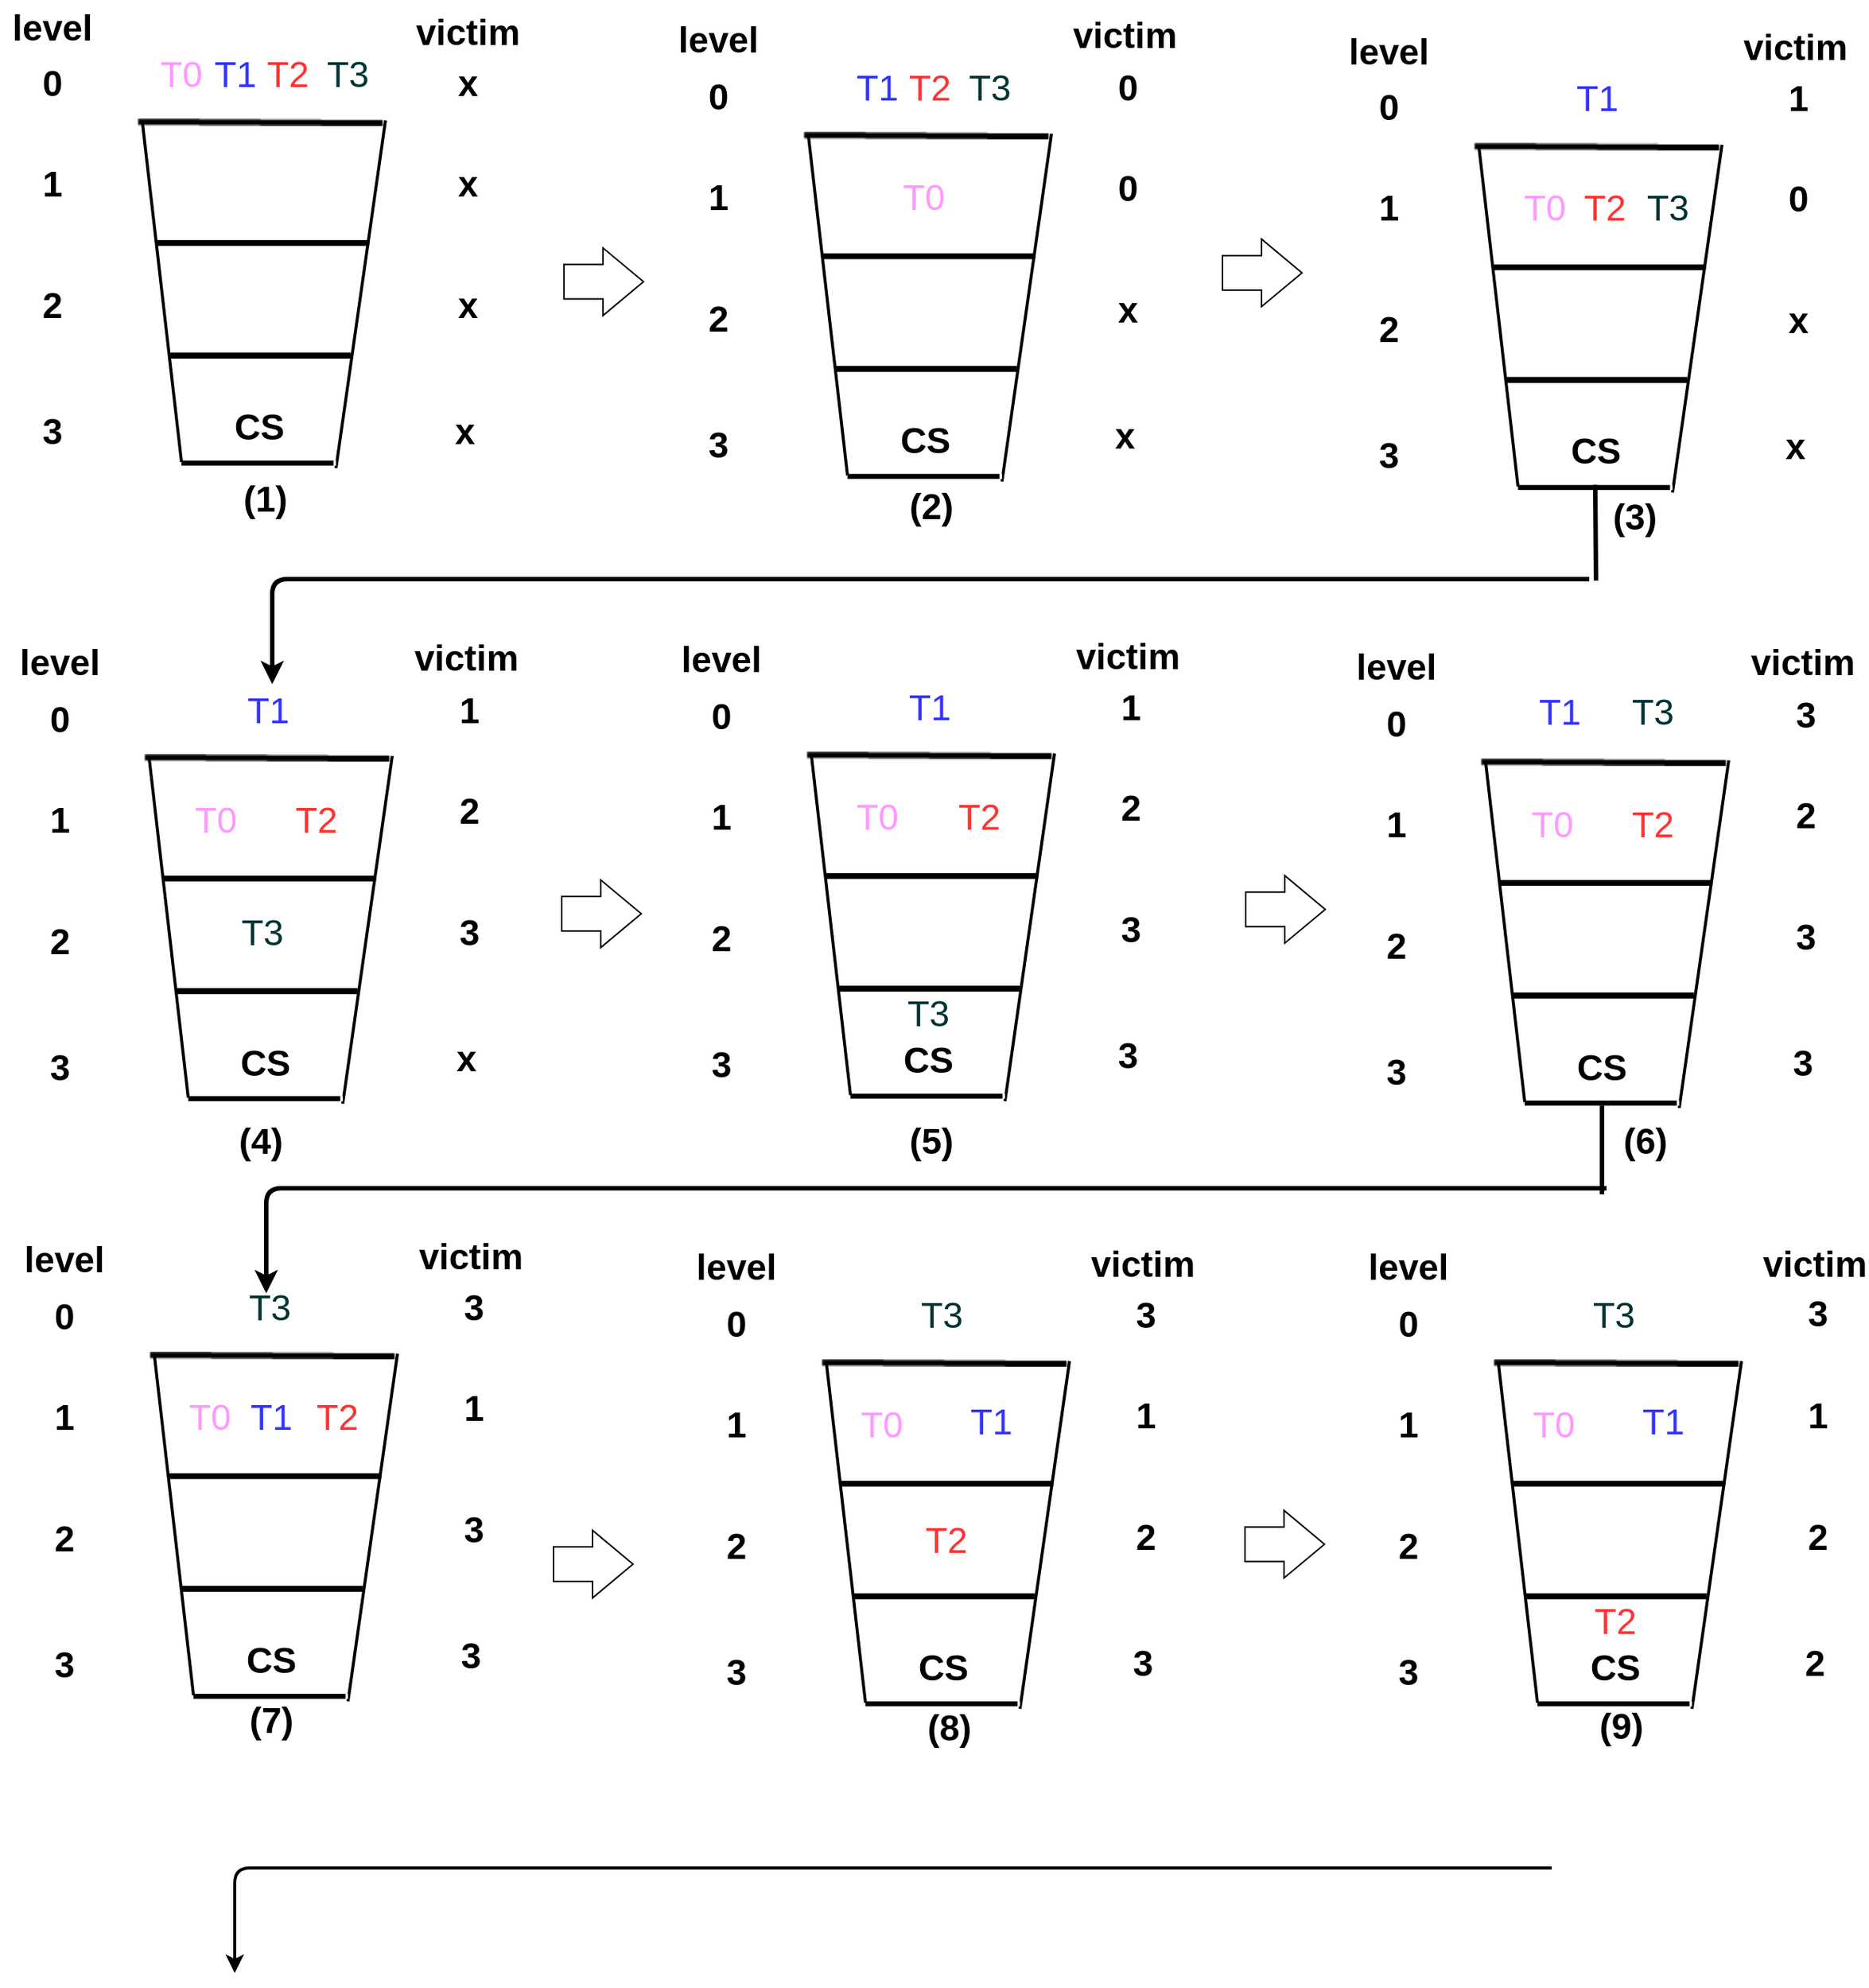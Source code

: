 <mxfile version="15.2.9" type="github">
  <diagram id="ss4A7_WSrRReiwfbnaD8" name="Page-1">
    <mxGraphModel dx="2062" dy="1160" grid="0" gridSize="10" guides="1" tooltips="1" connect="1" arrows="1" fold="1" page="1" pageScale="1" pageWidth="1654" pageHeight="1169" math="0" shadow="0">
      <root>
        <mxCell id="0" />
        <mxCell id="1" parent="0" />
        <mxCell id="_qaNBhC_KMGZr9s5L9kp-27" value="" style="shape=image;verticalLabelPosition=bottom;labelBackgroundColor=#ffffff;verticalAlign=top;aspect=fixed;imageAspect=0;image=data:image/png,iVBORw0KGgoAAAANSUhEUgAAAKYAAAAFCAYAAADPAJc3AAAAgUlEQVRIDe3XQQkAIRAF0IlgBKN4NIJHmxjDGEYwikdj/GWEgd0E/oURPl5Fn/IVACilIKVEm5wzWmvU6b1jzkmdvbce9y+G6CpjjBARj+/BdQNrrXNxHKZjvI7x/Sg6TAdJBdJwfmCyd6MxBnW/1P5ba6Xt6PZ/CCFQYjSUOhvMBzu4TiBN3omEAAAAAElFTkSuQmCC;" vertex="1" parent="1">
          <mxGeometry x="145" y="79" width="166" height="5" as="geometry" />
        </mxCell>
        <mxCell id="_qaNBhC_KMGZr9s5L9kp-28" value="" style="shape=image;verticalLabelPosition=bottom;labelBackgroundColor=#ffffff;verticalAlign=top;aspect=fixed;imageAspect=0;image=data:image/png,iVBORw0KGgoAAAANSUhEUgAAAJQAAAAECAYAAABoWhaXAAAAOUlEQVRIDWNgYGD4P4pHw4DSNPAfChgoNWhU/2hiBKUBGBhNUKMlNFVqqNEENZqQqJKQYDUULEEBAKsEZbe6GvysAAAAAElFTkSuQmCC;" vertex="1" parent="1">
          <mxGeometry x="159" y="160" width="143" height="3.86" as="geometry" />
        </mxCell>
        <mxCell id="_qaNBhC_KMGZr9s5L9kp-29" value="" style="shape=image;verticalLabelPosition=bottom;labelBackgroundColor=#ffffff;verticalAlign=top;aspect=fixed;imageAspect=0;image=data:image/png,iVBORw0KGgoAAAANSUhEUgAAAHwAAAAECAYAAABMb1sSAAAAL0lEQVRIDWNgYGD4P4qHfxj8hwKG0cge/pENimMYGI3wEVLCjUb4CIloWAkOi3AABs4GF2ClBkgAAAAASUVORK5CYII=;" vertex="1" parent="1">
          <mxGeometry x="166" y="235" width="124" height="4" as="geometry" />
        </mxCell>
        <mxCell id="_qaNBhC_KMGZr9s5L9kp-30" value="" style="endArrow=none;html=1;exitX=0.024;exitY=0.6;exitDx=0;exitDy=0;exitPerimeter=0;strokeWidth=2;" edge="1" parent="1" source="_qaNBhC_KMGZr9s5L9kp-27">
          <mxGeometry width="50" height="50" relative="1" as="geometry">
            <mxPoint x="144" y="82" as="sourcePoint" />
            <mxPoint x="175" y="308" as="targetPoint" />
          </mxGeometry>
        </mxCell>
        <mxCell id="_qaNBhC_KMGZr9s5L9kp-31" value="" style="endArrow=none;html=1;exitX=1;exitY=0.25;exitDx=0;exitDy=0;strokeWidth=2;" edge="1" parent="1" source="_qaNBhC_KMGZr9s5L9kp-27">
          <mxGeometry width="50" height="50" relative="1" as="geometry">
            <mxPoint x="347" y="89" as="sourcePoint" />
            <mxPoint x="278" y="312" as="targetPoint" />
          </mxGeometry>
        </mxCell>
        <mxCell id="_qaNBhC_KMGZr9s5L9kp-32" value="" style="shape=image;verticalLabelPosition=bottom;labelBackgroundColor=#ffffff;verticalAlign=top;aspect=fixed;imageAspect=0;image=data:image/png,iVBORw0KGgoAAAANSUhEUgAAAHwAAAAECAYAAABMb1sSAAAAL0lEQVRIDWNgYGD4P4qHfxj8hwKG0cge/pENimMYGI3wEVLCjUb4CIloWAkOi3AABs4GF2ClBkgAAAAASUVORK5CYII=;" vertex="1" parent="1">
          <mxGeometry x="175" y="307" width="103" height="3.32" as="geometry" />
        </mxCell>
        <mxCell id="_qaNBhC_KMGZr9s5L9kp-33" value="&lt;font style=&quot;font-size: 24px&quot;&gt;&lt;b&gt;CS&lt;/b&gt;&lt;/font&gt;" style="text;html=1;strokeColor=none;fillColor=none;align=center;verticalAlign=middle;whiteSpace=wrap;rounded=0;" vertex="1" parent="1">
          <mxGeometry x="206.5" y="275" width="40" height="20" as="geometry" />
        </mxCell>
        <mxCell id="_qaNBhC_KMGZr9s5L9kp-34" value="&lt;font style=&quot;font-size: 24px&quot;&gt;&lt;b&gt;level&lt;/b&gt;&lt;/font&gt;" style="text;html=1;strokeColor=none;fillColor=none;align=center;verticalAlign=middle;whiteSpace=wrap;rounded=0;" vertex="1" parent="1">
          <mxGeometry x="54" width="70" height="37" as="geometry" />
        </mxCell>
        <mxCell id="_qaNBhC_KMGZr9s5L9kp-35" value="&lt;font style=&quot;font-size: 24px&quot;&gt;&lt;b&gt;1&lt;/b&gt;&lt;/font&gt;" style="text;html=1;strokeColor=none;fillColor=none;align=center;verticalAlign=middle;whiteSpace=wrap;rounded=0;" vertex="1" parent="1">
          <mxGeometry x="69" y="113" width="40" height="20" as="geometry" />
        </mxCell>
        <mxCell id="_qaNBhC_KMGZr9s5L9kp-36" value="&lt;font style=&quot;font-size: 24px&quot;&gt;&lt;b&gt;2&lt;/b&gt;&lt;/font&gt;" style="text;html=1;strokeColor=none;fillColor=none;align=center;verticalAlign=middle;whiteSpace=wrap;rounded=0;" vertex="1" parent="1">
          <mxGeometry x="69" y="194" width="40" height="20" as="geometry" />
        </mxCell>
        <mxCell id="_qaNBhC_KMGZr9s5L9kp-37" value="&lt;font style=&quot;font-size: 24px&quot;&gt;&lt;b&gt;3&lt;/b&gt;&lt;/font&gt;" style="text;html=1;strokeColor=none;fillColor=none;align=center;verticalAlign=middle;whiteSpace=wrap;rounded=0;" vertex="1" parent="1">
          <mxGeometry x="69" y="278" width="40" height="20" as="geometry" />
        </mxCell>
        <mxCell id="_qaNBhC_KMGZr9s5L9kp-38" value="&lt;b style=&quot;font-size: 24px&quot;&gt;0&lt;/b&gt;" style="text;html=1;strokeColor=none;fillColor=none;align=center;verticalAlign=middle;whiteSpace=wrap;rounded=0;" vertex="1" parent="1">
          <mxGeometry x="69" y="46" width="40" height="20" as="geometry" />
        </mxCell>
        <mxCell id="_qaNBhC_KMGZr9s5L9kp-39" value="&lt;font style=&quot;font-size: 24px&quot; color=&quot;#ff99ff&quot;&gt;T0&lt;/font&gt;" style="text;html=1;strokeColor=none;fillColor=none;align=center;verticalAlign=middle;whiteSpace=wrap;rounded=0;" vertex="1" parent="1">
          <mxGeometry x="155" y="40" width="40" height="20" as="geometry" />
        </mxCell>
        <mxCell id="_qaNBhC_KMGZr9s5L9kp-40" value="&lt;font style=&quot;font-size: 24px&quot; color=&quot;#3333ff&quot;&gt;T1&lt;/font&gt;" style="text;html=1;strokeColor=none;fillColor=none;align=center;verticalAlign=middle;whiteSpace=wrap;rounded=0;" vertex="1" parent="1">
          <mxGeometry x="191" y="40" width="40" height="20" as="geometry" />
        </mxCell>
        <mxCell id="_qaNBhC_KMGZr9s5L9kp-41" value="&lt;font style=&quot;font-size: 24px&quot; color=&quot;#ff3333&quot;&gt;T2&lt;/font&gt;" style="text;html=1;strokeColor=none;fillColor=none;align=center;verticalAlign=middle;whiteSpace=wrap;rounded=0;" vertex="1" parent="1">
          <mxGeometry x="226" y="40" width="40" height="20" as="geometry" />
        </mxCell>
        <mxCell id="_qaNBhC_KMGZr9s5L9kp-42" value="&lt;font style=&quot;font-size: 24px&quot; color=&quot;#003333&quot;&gt;T3&lt;/font&gt;" style="text;html=1;strokeColor=none;fillColor=none;align=center;verticalAlign=middle;whiteSpace=wrap;rounded=0;" vertex="1" parent="1">
          <mxGeometry x="266" y="40" width="40" height="20" as="geometry" />
        </mxCell>
        <mxCell id="_qaNBhC_KMGZr9s5L9kp-43" value="" style="shape=image;verticalLabelPosition=bottom;labelBackgroundColor=#ffffff;verticalAlign=top;aspect=fixed;imageAspect=0;image=data:image/png,iVBORw0KGgoAAAANSUhEUgAAAKYAAAAFCAYAAADPAJc3AAAAgUlEQVRIDe3XQQkAIRAF0IlgBKN4NIJHmxjDGEYwikdj/GWEgd0E/oURPl5Fn/IVACilIKVEm5wzWmvU6b1jzkmdvbce9y+G6CpjjBARj+/BdQNrrXNxHKZjvI7x/Sg6TAdJBdJwfmCyd6MxBnW/1P5ba6Xt6PZ/CCFQYjSUOhvMBzu4TiBN3omEAAAAAElFTkSuQmCC;" vertex="1" parent="1">
          <mxGeometry x="589" y="87.86" width="166" height="5" as="geometry" />
        </mxCell>
        <mxCell id="_qaNBhC_KMGZr9s5L9kp-44" value="" style="shape=image;verticalLabelPosition=bottom;labelBackgroundColor=#ffffff;verticalAlign=top;aspect=fixed;imageAspect=0;image=data:image/png,iVBORw0KGgoAAAANSUhEUgAAAJQAAAAECAYAAABoWhaXAAAAOUlEQVRIDWNgYGD4P4pHw4DSNPAfChgoNWhU/2hiBKUBGBhNUKMlNFVqqNEENZqQqJKQYDUULEEBAKsEZbe6GvysAAAAAElFTkSuQmCC;" vertex="1" parent="1">
          <mxGeometry x="603" y="168.86" width="143" height="3.86" as="geometry" />
        </mxCell>
        <mxCell id="_qaNBhC_KMGZr9s5L9kp-45" value="" style="shape=image;verticalLabelPosition=bottom;labelBackgroundColor=#ffffff;verticalAlign=top;aspect=fixed;imageAspect=0;image=data:image/png,iVBORw0KGgoAAAANSUhEUgAAAHwAAAAECAYAAABMb1sSAAAAL0lEQVRIDWNgYGD4P4qHfxj8hwKG0cge/pENimMYGI3wEVLCjUb4CIloWAkOi3AABs4GF2ClBkgAAAAASUVORK5CYII=;" vertex="1" parent="1">
          <mxGeometry x="610" y="243.86" width="124" height="4" as="geometry" />
        </mxCell>
        <mxCell id="_qaNBhC_KMGZr9s5L9kp-46" value="" style="endArrow=none;html=1;exitX=0.024;exitY=0.6;exitDx=0;exitDy=0;exitPerimeter=0;strokeWidth=2;" edge="1" parent="1" source="_qaNBhC_KMGZr9s5L9kp-43">
          <mxGeometry width="50" height="50" relative="1" as="geometry">
            <mxPoint x="588" y="90.86" as="sourcePoint" />
            <mxPoint x="619" y="316.86" as="targetPoint" />
          </mxGeometry>
        </mxCell>
        <mxCell id="_qaNBhC_KMGZr9s5L9kp-47" value="" style="endArrow=none;html=1;exitX=1;exitY=0.25;exitDx=0;exitDy=0;strokeWidth=2;" edge="1" parent="1" source="_qaNBhC_KMGZr9s5L9kp-43">
          <mxGeometry width="50" height="50" relative="1" as="geometry">
            <mxPoint x="791" y="97.86" as="sourcePoint" />
            <mxPoint x="722" y="320.86" as="targetPoint" />
          </mxGeometry>
        </mxCell>
        <mxCell id="_qaNBhC_KMGZr9s5L9kp-48" value="" style="shape=image;verticalLabelPosition=bottom;labelBackgroundColor=#ffffff;verticalAlign=top;aspect=fixed;imageAspect=0;image=data:image/png,iVBORw0KGgoAAAANSUhEUgAAAHwAAAAECAYAAABMb1sSAAAAL0lEQVRIDWNgYGD4P4qHfxj8hwKG0cge/pENimMYGI3wEVLCjUb4CIloWAkOi3AABs4GF2ClBkgAAAAASUVORK5CYII=;" vertex="1" parent="1">
          <mxGeometry x="619" y="315.86" width="103" height="3.32" as="geometry" />
        </mxCell>
        <mxCell id="_qaNBhC_KMGZr9s5L9kp-49" value="&lt;font style=&quot;font-size: 24px&quot;&gt;&lt;b&gt;CS&lt;/b&gt;&lt;/font&gt;" style="text;html=1;strokeColor=none;fillColor=none;align=center;verticalAlign=middle;whiteSpace=wrap;rounded=0;" vertex="1" parent="1">
          <mxGeometry x="650.5" y="283.86" width="40" height="20" as="geometry" />
        </mxCell>
        <mxCell id="_qaNBhC_KMGZr9s5L9kp-50" value="&lt;font style=&quot;font-size: 24px&quot;&gt;&lt;b&gt;level&lt;/b&gt;&lt;/font&gt;" style="text;html=1;strokeColor=none;fillColor=none;align=center;verticalAlign=middle;whiteSpace=wrap;rounded=0;" vertex="1" parent="1">
          <mxGeometry x="498" y="8.86" width="70" height="37" as="geometry" />
        </mxCell>
        <mxCell id="_qaNBhC_KMGZr9s5L9kp-51" value="&lt;font style=&quot;font-size: 24px&quot;&gt;&lt;b&gt;1&lt;/b&gt;&lt;/font&gt;" style="text;html=1;strokeColor=none;fillColor=none;align=center;verticalAlign=middle;whiteSpace=wrap;rounded=0;" vertex="1" parent="1">
          <mxGeometry x="513" y="121.86" width="40" height="20" as="geometry" />
        </mxCell>
        <mxCell id="_qaNBhC_KMGZr9s5L9kp-52" value="&lt;font style=&quot;font-size: 24px&quot;&gt;&lt;b&gt;2&lt;/b&gt;&lt;/font&gt;" style="text;html=1;strokeColor=none;fillColor=none;align=center;verticalAlign=middle;whiteSpace=wrap;rounded=0;" vertex="1" parent="1">
          <mxGeometry x="513" y="202.86" width="40" height="20" as="geometry" />
        </mxCell>
        <mxCell id="_qaNBhC_KMGZr9s5L9kp-53" value="&lt;font style=&quot;font-size: 24px&quot;&gt;&lt;b&gt;3&lt;/b&gt;&lt;/font&gt;" style="text;html=1;strokeColor=none;fillColor=none;align=center;verticalAlign=middle;whiteSpace=wrap;rounded=0;" vertex="1" parent="1">
          <mxGeometry x="513" y="286.86" width="40" height="20" as="geometry" />
        </mxCell>
        <mxCell id="_qaNBhC_KMGZr9s5L9kp-54" value="&lt;font style=&quot;font-size: 24px&quot;&gt;&lt;b&gt;0&lt;/b&gt;&lt;/font&gt;" style="text;html=1;strokeColor=none;fillColor=none;align=center;verticalAlign=middle;whiteSpace=wrap;rounded=0;" vertex="1" parent="1">
          <mxGeometry x="513" y="54.86" width="40" height="20" as="geometry" />
        </mxCell>
        <mxCell id="_qaNBhC_KMGZr9s5L9kp-55" value="&lt;font style=&quot;font-size: 24px&quot; color=&quot;#ff99ff&quot;&gt;T0&lt;/font&gt;" style="text;html=1;strokeColor=none;fillColor=none;align=center;verticalAlign=middle;whiteSpace=wrap;rounded=0;" vertex="1" parent="1">
          <mxGeometry x="650" y="121.86" width="40" height="20" as="geometry" />
        </mxCell>
        <mxCell id="_qaNBhC_KMGZr9s5L9kp-56" value="&lt;font style=&quot;font-size: 24px&quot; color=&quot;#3333ff&quot;&gt;T1&lt;/font&gt;" style="text;html=1;strokeColor=none;fillColor=none;align=center;verticalAlign=middle;whiteSpace=wrap;rounded=0;" vertex="1" parent="1">
          <mxGeometry x="619" y="48.93" width="40" height="20" as="geometry" />
        </mxCell>
        <mxCell id="_qaNBhC_KMGZr9s5L9kp-57" value="&lt;font style=&quot;font-size: 24px&quot; color=&quot;#ff3333&quot;&gt;T2&lt;/font&gt;" style="text;html=1;strokeColor=none;fillColor=none;align=center;verticalAlign=middle;whiteSpace=wrap;rounded=0;" vertex="1" parent="1">
          <mxGeometry x="654" y="48.93" width="40" height="20" as="geometry" />
        </mxCell>
        <mxCell id="_qaNBhC_KMGZr9s5L9kp-58" value="&lt;font style=&quot;font-size: 24px&quot; color=&quot;#003333&quot;&gt;T3&lt;/font&gt;" style="text;html=1;strokeColor=none;fillColor=none;align=center;verticalAlign=middle;whiteSpace=wrap;rounded=0;" vertex="1" parent="1">
          <mxGeometry x="694" y="48.93" width="40" height="20" as="geometry" />
        </mxCell>
        <mxCell id="_qaNBhC_KMGZr9s5L9kp-75" value="&lt;span style=&quot;font-size: 24px&quot;&gt;&lt;b&gt;victim&lt;/b&gt;&lt;/span&gt;" style="text;html=1;strokeColor=none;fillColor=none;align=center;verticalAlign=middle;whiteSpace=wrap;rounded=0;" vertex="1" parent="1">
          <mxGeometry x="331" y="3" width="70" height="37" as="geometry" />
        </mxCell>
        <mxCell id="_qaNBhC_KMGZr9s5L9kp-77" value="&lt;b style=&quot;font-size: 24px&quot;&gt;x&lt;/b&gt;" style="text;html=1;strokeColor=none;fillColor=none;align=center;verticalAlign=middle;whiteSpace=wrap;rounded=0;" vertex="1" parent="1">
          <mxGeometry x="346" y="46" width="40" height="20" as="geometry" />
        </mxCell>
        <mxCell id="_qaNBhC_KMGZr9s5L9kp-78" value="&lt;b style=&quot;font-size: 24px&quot;&gt;x&lt;/b&gt;" style="text;html=1;strokeColor=none;fillColor=none;align=center;verticalAlign=middle;whiteSpace=wrap;rounded=0;" vertex="1" parent="1">
          <mxGeometry x="346" y="113" width="40" height="20" as="geometry" />
        </mxCell>
        <mxCell id="_qaNBhC_KMGZr9s5L9kp-79" value="&lt;b style=&quot;font-size: 24px&quot;&gt;x&lt;/b&gt;" style="text;html=1;strokeColor=none;fillColor=none;align=center;verticalAlign=middle;whiteSpace=wrap;rounded=0;" vertex="1" parent="1">
          <mxGeometry x="346" y="194" width="40" height="20" as="geometry" />
        </mxCell>
        <mxCell id="_qaNBhC_KMGZr9s5L9kp-80" value="&lt;b style=&quot;font-size: 24px&quot;&gt;x&lt;/b&gt;" style="text;html=1;strokeColor=none;fillColor=none;align=center;verticalAlign=middle;whiteSpace=wrap;rounded=0;" vertex="1" parent="1">
          <mxGeometry x="344" y="278" width="40" height="20" as="geometry" />
        </mxCell>
        <mxCell id="_qaNBhC_KMGZr9s5L9kp-81" value="&lt;span style=&quot;font-size: 24px&quot;&gt;&lt;b&gt;victim&lt;/b&gt;&lt;/span&gt;" style="text;html=1;strokeColor=none;fillColor=none;align=center;verticalAlign=middle;whiteSpace=wrap;rounded=0;" vertex="1" parent="1">
          <mxGeometry x="769" y="5.93" width="70" height="37" as="geometry" />
        </mxCell>
        <mxCell id="_qaNBhC_KMGZr9s5L9kp-82" value="&lt;b style=&quot;font-size: 24px&quot;&gt;0&lt;/b&gt;" style="text;html=1;strokeColor=none;fillColor=none;align=center;verticalAlign=middle;whiteSpace=wrap;rounded=0;" vertex="1" parent="1">
          <mxGeometry x="786" y="48.93" width="40" height="20" as="geometry" />
        </mxCell>
        <mxCell id="_qaNBhC_KMGZr9s5L9kp-83" value="&lt;b style=&quot;font-size: 24px&quot;&gt;0&lt;/b&gt;" style="text;html=1;strokeColor=none;fillColor=none;align=center;verticalAlign=middle;whiteSpace=wrap;rounded=0;" vertex="1" parent="1">
          <mxGeometry x="786" y="115.93" width="40" height="20" as="geometry" />
        </mxCell>
        <mxCell id="_qaNBhC_KMGZr9s5L9kp-84" value="&lt;b style=&quot;font-size: 24px&quot;&gt;x&lt;/b&gt;" style="text;html=1;strokeColor=none;fillColor=none;align=center;verticalAlign=middle;whiteSpace=wrap;rounded=0;" vertex="1" parent="1">
          <mxGeometry x="786" y="196.93" width="40" height="20" as="geometry" />
        </mxCell>
        <mxCell id="_qaNBhC_KMGZr9s5L9kp-85" value="&lt;b style=&quot;font-size: 24px&quot;&gt;x&lt;/b&gt;" style="text;html=1;strokeColor=none;fillColor=none;align=center;verticalAlign=middle;whiteSpace=wrap;rounded=0;" vertex="1" parent="1">
          <mxGeometry x="784" y="280.93" width="40" height="20" as="geometry" />
        </mxCell>
        <mxCell id="_qaNBhC_KMGZr9s5L9kp-86" value="" style="shape=image;verticalLabelPosition=bottom;labelBackgroundColor=#ffffff;verticalAlign=top;aspect=fixed;imageAspect=0;image=data:image/png,iVBORw0KGgoAAAANSUhEUgAAAKYAAAAFCAYAAADPAJc3AAAAgUlEQVRIDe3XQQkAIRAF0IlgBKN4NIJHmxjDGEYwikdj/GWEgd0E/oURPl5Fn/IVACilIKVEm5wzWmvU6b1jzkmdvbce9y+G6CpjjBARj+/BdQNrrXNxHKZjvI7x/Sg6TAdJBdJwfmCyd6MxBnW/1P5ba6Xt6PZ/CCFQYjSUOhvMBzu4TiBN3omEAAAAAElFTkSuQmCC;" vertex="1" parent="1">
          <mxGeometry x="1036" y="95.26" width="166" height="5" as="geometry" />
        </mxCell>
        <mxCell id="_qaNBhC_KMGZr9s5L9kp-87" value="" style="shape=image;verticalLabelPosition=bottom;labelBackgroundColor=#ffffff;verticalAlign=top;aspect=fixed;imageAspect=0;image=data:image/png,iVBORw0KGgoAAAANSUhEUgAAAJQAAAAECAYAAABoWhaXAAAAOUlEQVRIDWNgYGD4P4pHw4DSNPAfChgoNWhU/2hiBKUBGBhNUKMlNFVqqNEENZqQqJKQYDUULEEBAKsEZbe6GvysAAAAAElFTkSuQmCC;" vertex="1" parent="1">
          <mxGeometry x="1050" y="176.26" width="143" height="3.86" as="geometry" />
        </mxCell>
        <mxCell id="_qaNBhC_KMGZr9s5L9kp-88" value="" style="shape=image;verticalLabelPosition=bottom;labelBackgroundColor=#ffffff;verticalAlign=top;aspect=fixed;imageAspect=0;image=data:image/png,iVBORw0KGgoAAAANSUhEUgAAAHwAAAAECAYAAABMb1sSAAAAL0lEQVRIDWNgYGD4P4qHfxj8hwKG0cge/pENimMYGI3wEVLCjUb4CIloWAkOi3AABs4GF2ClBkgAAAAASUVORK5CYII=;" vertex="1" parent="1">
          <mxGeometry x="1057" y="251.26" width="124" height="4" as="geometry" />
        </mxCell>
        <mxCell id="_qaNBhC_KMGZr9s5L9kp-89" value="" style="endArrow=none;html=1;exitX=0.024;exitY=0.6;exitDx=0;exitDy=0;exitPerimeter=0;strokeWidth=2;" edge="1" parent="1" source="_qaNBhC_KMGZr9s5L9kp-86">
          <mxGeometry width="50" height="50" relative="1" as="geometry">
            <mxPoint x="1035" y="98.26" as="sourcePoint" />
            <mxPoint x="1066" y="324.26" as="targetPoint" />
          </mxGeometry>
        </mxCell>
        <mxCell id="_qaNBhC_KMGZr9s5L9kp-90" value="" style="endArrow=none;html=1;exitX=1;exitY=0.25;exitDx=0;exitDy=0;strokeWidth=2;" edge="1" parent="1" source="_qaNBhC_KMGZr9s5L9kp-86">
          <mxGeometry width="50" height="50" relative="1" as="geometry">
            <mxPoint x="1238" y="105.26" as="sourcePoint" />
            <mxPoint x="1169" y="328.26" as="targetPoint" />
          </mxGeometry>
        </mxCell>
        <mxCell id="_qaNBhC_KMGZr9s5L9kp-91" value="" style="shape=image;verticalLabelPosition=bottom;labelBackgroundColor=#ffffff;verticalAlign=top;aspect=fixed;imageAspect=0;image=data:image/png,iVBORw0KGgoAAAANSUhEUgAAAHwAAAAECAYAAABMb1sSAAAAL0lEQVRIDWNgYGD4P4qHfxj8hwKG0cge/pENimMYGI3wEVLCjUb4CIloWAkOi3AABs4GF2ClBkgAAAAASUVORK5CYII=;" vertex="1" parent="1">
          <mxGeometry x="1066" y="323.26" width="103" height="3.32" as="geometry" />
        </mxCell>
        <mxCell id="_qaNBhC_KMGZr9s5L9kp-92" value="&lt;font style=&quot;font-size: 24px&quot;&gt;&lt;b&gt;CS&lt;/b&gt;&lt;/font&gt;" style="text;html=1;strokeColor=none;fillColor=none;align=center;verticalAlign=middle;whiteSpace=wrap;rounded=0;" vertex="1" parent="1">
          <mxGeometry x="1097.5" y="291.26" width="40" height="20" as="geometry" />
        </mxCell>
        <mxCell id="_qaNBhC_KMGZr9s5L9kp-93" value="&lt;font style=&quot;font-size: 24px&quot;&gt;&lt;b&gt;level&lt;/b&gt;&lt;/font&gt;" style="text;html=1;strokeColor=none;fillColor=none;align=center;verticalAlign=middle;whiteSpace=wrap;rounded=0;" vertex="1" parent="1">
          <mxGeometry x="945" y="16.26" width="70" height="37" as="geometry" />
        </mxCell>
        <mxCell id="_qaNBhC_KMGZr9s5L9kp-94" value="&lt;font style=&quot;font-size: 24px&quot;&gt;&lt;b&gt;1&lt;/b&gt;&lt;/font&gt;" style="text;html=1;strokeColor=none;fillColor=none;align=center;verticalAlign=middle;whiteSpace=wrap;rounded=0;" vertex="1" parent="1">
          <mxGeometry x="960" y="129.26" width="40" height="20" as="geometry" />
        </mxCell>
        <mxCell id="_qaNBhC_KMGZr9s5L9kp-95" value="&lt;font style=&quot;font-size: 24px&quot;&gt;&lt;b&gt;2&lt;/b&gt;&lt;/font&gt;" style="text;html=1;strokeColor=none;fillColor=none;align=center;verticalAlign=middle;whiteSpace=wrap;rounded=0;" vertex="1" parent="1">
          <mxGeometry x="960" y="210.26" width="40" height="20" as="geometry" />
        </mxCell>
        <mxCell id="_qaNBhC_KMGZr9s5L9kp-96" value="&lt;font style=&quot;font-size: 24px&quot;&gt;&lt;b&gt;3&lt;/b&gt;&lt;/font&gt;" style="text;html=1;strokeColor=none;fillColor=none;align=center;verticalAlign=middle;whiteSpace=wrap;rounded=0;" vertex="1" parent="1">
          <mxGeometry x="960" y="294.26" width="40" height="20" as="geometry" />
        </mxCell>
        <mxCell id="_qaNBhC_KMGZr9s5L9kp-97" value="&lt;font style=&quot;font-size: 24px&quot;&gt;&lt;b&gt;0&lt;/b&gt;&lt;/font&gt;" style="text;html=1;strokeColor=none;fillColor=none;align=center;verticalAlign=middle;whiteSpace=wrap;rounded=0;" vertex="1" parent="1">
          <mxGeometry x="960" y="62.26" width="40" height="20" as="geometry" />
        </mxCell>
        <mxCell id="_qaNBhC_KMGZr9s5L9kp-98" value="&lt;font style=&quot;font-size: 24px&quot; color=&quot;#ff99ff&quot;&gt;T0&lt;/font&gt;" style="text;html=1;strokeColor=none;fillColor=none;align=center;verticalAlign=middle;whiteSpace=wrap;rounded=0;" vertex="1" parent="1">
          <mxGeometry x="1064" y="129.26" width="40" height="20" as="geometry" />
        </mxCell>
        <mxCell id="_qaNBhC_KMGZr9s5L9kp-99" value="&lt;font style=&quot;font-size: 24px&quot; color=&quot;#3333ff&quot;&gt;T1&lt;/font&gt;" style="text;html=1;strokeColor=none;fillColor=none;align=center;verticalAlign=middle;whiteSpace=wrap;rounded=0;" vertex="1" parent="1">
          <mxGeometry x="1099" y="56.33" width="40" height="20" as="geometry" />
        </mxCell>
        <mxCell id="_qaNBhC_KMGZr9s5L9kp-100" value="&lt;font style=&quot;font-size: 24px&quot; color=&quot;#ff3333&quot;&gt;T2&lt;/font&gt;" style="text;html=1;strokeColor=none;fillColor=none;align=center;verticalAlign=middle;whiteSpace=wrap;rounded=0;" vertex="1" parent="1">
          <mxGeometry x="1104" y="129.26" width="40" height="20" as="geometry" />
        </mxCell>
        <mxCell id="_qaNBhC_KMGZr9s5L9kp-101" value="&lt;font style=&quot;font-size: 24px&quot; color=&quot;#003333&quot;&gt;T3&lt;/font&gt;" style="text;html=1;strokeColor=none;fillColor=none;align=center;verticalAlign=middle;whiteSpace=wrap;rounded=0;" vertex="1" parent="1">
          <mxGeometry x="1146" y="129.26" width="40" height="20" as="geometry" />
        </mxCell>
        <mxCell id="_qaNBhC_KMGZr9s5L9kp-102" value="&lt;span style=&quot;font-size: 24px&quot;&gt;&lt;b&gt;victim&lt;/b&gt;&lt;/span&gt;" style="text;html=1;strokeColor=none;fillColor=none;align=center;verticalAlign=middle;whiteSpace=wrap;rounded=0;" vertex="1" parent="1">
          <mxGeometry x="1216" y="13.33" width="70" height="37" as="geometry" />
        </mxCell>
        <mxCell id="_qaNBhC_KMGZr9s5L9kp-103" value="&lt;b style=&quot;font-size: 24px&quot;&gt;1&lt;/b&gt;" style="text;html=1;strokeColor=none;fillColor=none;align=center;verticalAlign=middle;whiteSpace=wrap;rounded=0;" vertex="1" parent="1">
          <mxGeometry x="1233" y="56.33" width="40" height="20" as="geometry" />
        </mxCell>
        <mxCell id="_qaNBhC_KMGZr9s5L9kp-104" value="&lt;b style=&quot;font-size: 24px&quot;&gt;0&lt;/b&gt;" style="text;html=1;strokeColor=none;fillColor=none;align=center;verticalAlign=middle;whiteSpace=wrap;rounded=0;" vertex="1" parent="1">
          <mxGeometry x="1233" y="123.33" width="40" height="20" as="geometry" />
        </mxCell>
        <mxCell id="_qaNBhC_KMGZr9s5L9kp-105" value="&lt;b style=&quot;font-size: 24px&quot;&gt;x&lt;/b&gt;" style="text;html=1;strokeColor=none;fillColor=none;align=center;verticalAlign=middle;whiteSpace=wrap;rounded=0;" vertex="1" parent="1">
          <mxGeometry x="1233" y="204.33" width="40" height="20" as="geometry" />
        </mxCell>
        <mxCell id="_qaNBhC_KMGZr9s5L9kp-106" value="&lt;b style=&quot;font-size: 24px&quot;&gt;x&lt;/b&gt;" style="text;html=1;strokeColor=none;fillColor=none;align=center;verticalAlign=middle;whiteSpace=wrap;rounded=0;" vertex="1" parent="1">
          <mxGeometry x="1231" y="288.33" width="40" height="20" as="geometry" />
        </mxCell>
        <mxCell id="_qaNBhC_KMGZr9s5L9kp-107" value="" style="shape=image;verticalLabelPosition=bottom;labelBackgroundColor=#ffffff;verticalAlign=top;aspect=fixed;imageAspect=0;image=data:image/png,iVBORw0KGgoAAAANSUhEUgAAAKYAAAAFCAYAAADPAJc3AAAAgUlEQVRIDe3XQQkAIRAF0IlgBKN4NIJHmxjDGEYwikdj/GWEgd0E/oURPl5Fn/IVACilIKVEm5wzWmvU6b1jzkmdvbce9y+G6CpjjBARj+/BdQNrrXNxHKZjvI7x/Sg6TAdJBdJwfmCyd6MxBnW/1P5ba6Xt6PZ/CCFQYjSUOhvMBzu4TiBN3omEAAAAAElFTkSuQmCC;" vertex="1" parent="1">
          <mxGeometry x="149.5" y="502.61" width="166" height="5" as="geometry" />
        </mxCell>
        <mxCell id="_qaNBhC_KMGZr9s5L9kp-108" value="" style="shape=image;verticalLabelPosition=bottom;labelBackgroundColor=#ffffff;verticalAlign=top;aspect=fixed;imageAspect=0;image=data:image/png,iVBORw0KGgoAAAANSUhEUgAAAJQAAAAECAYAAABoWhaXAAAAOUlEQVRIDWNgYGD4P4pHw4DSNPAfChgoNWhU/2hiBKUBGBhNUKMlNFVqqNEENZqQqJKQYDUULEEBAKsEZbe6GvysAAAAAElFTkSuQmCC;" vertex="1" parent="1">
          <mxGeometry x="163.5" y="583.61" width="143" height="3.86" as="geometry" />
        </mxCell>
        <mxCell id="_qaNBhC_KMGZr9s5L9kp-109" value="" style="shape=image;verticalLabelPosition=bottom;labelBackgroundColor=#ffffff;verticalAlign=top;aspect=fixed;imageAspect=0;image=data:image/png,iVBORw0KGgoAAAANSUhEUgAAAHwAAAAECAYAAABMb1sSAAAAL0lEQVRIDWNgYGD4P4qHfxj8hwKG0cge/pENimMYGI3wEVLCjUb4CIloWAkOi3AABs4GF2ClBkgAAAAASUVORK5CYII=;" vertex="1" parent="1">
          <mxGeometry x="170.5" y="658.61" width="124" height="4" as="geometry" />
        </mxCell>
        <mxCell id="_qaNBhC_KMGZr9s5L9kp-110" value="" style="endArrow=none;html=1;exitX=0.024;exitY=0.6;exitDx=0;exitDy=0;exitPerimeter=0;strokeWidth=2;" edge="1" parent="1" source="_qaNBhC_KMGZr9s5L9kp-107">
          <mxGeometry width="50" height="50" relative="1" as="geometry">
            <mxPoint x="148.5" y="505.61" as="sourcePoint" />
            <mxPoint x="179.5" y="731.61" as="targetPoint" />
          </mxGeometry>
        </mxCell>
        <mxCell id="_qaNBhC_KMGZr9s5L9kp-111" value="" style="endArrow=none;html=1;exitX=1;exitY=0.25;exitDx=0;exitDy=0;strokeWidth=2;" edge="1" parent="1" source="_qaNBhC_KMGZr9s5L9kp-107">
          <mxGeometry width="50" height="50" relative="1" as="geometry">
            <mxPoint x="351.5" y="512.61" as="sourcePoint" />
            <mxPoint x="282.5" y="735.61" as="targetPoint" />
          </mxGeometry>
        </mxCell>
        <mxCell id="_qaNBhC_KMGZr9s5L9kp-112" value="" style="shape=image;verticalLabelPosition=bottom;labelBackgroundColor=#ffffff;verticalAlign=top;aspect=fixed;imageAspect=0;image=data:image/png,iVBORw0KGgoAAAANSUhEUgAAAHwAAAAECAYAAABMb1sSAAAAL0lEQVRIDWNgYGD4P4qHfxj8hwKG0cge/pENimMYGI3wEVLCjUb4CIloWAkOi3AABs4GF2ClBkgAAAAASUVORK5CYII=;" vertex="1" parent="1">
          <mxGeometry x="179.5" y="730.61" width="103" height="3.32" as="geometry" />
        </mxCell>
        <mxCell id="_qaNBhC_KMGZr9s5L9kp-113" value="&lt;font style=&quot;font-size: 24px&quot;&gt;&lt;b&gt;CS&lt;/b&gt;&lt;/font&gt;" style="text;html=1;strokeColor=none;fillColor=none;align=center;verticalAlign=middle;whiteSpace=wrap;rounded=0;" vertex="1" parent="1">
          <mxGeometry x="211" y="698.61" width="40" height="20" as="geometry" />
        </mxCell>
        <mxCell id="_qaNBhC_KMGZr9s5L9kp-114" value="&lt;font style=&quot;font-size: 24px&quot;&gt;&lt;b&gt;level&lt;/b&gt;&lt;/font&gt;" style="text;html=1;strokeColor=none;fillColor=none;align=center;verticalAlign=middle;whiteSpace=wrap;rounded=0;" vertex="1" parent="1">
          <mxGeometry x="58.5" y="423.61" width="70" height="37" as="geometry" />
        </mxCell>
        <mxCell id="_qaNBhC_KMGZr9s5L9kp-115" value="&lt;font style=&quot;font-size: 24px&quot;&gt;&lt;b&gt;1&lt;/b&gt;&lt;/font&gt;" style="text;html=1;strokeColor=none;fillColor=none;align=center;verticalAlign=middle;whiteSpace=wrap;rounded=0;" vertex="1" parent="1">
          <mxGeometry x="73.5" y="536.61" width="40" height="20" as="geometry" />
        </mxCell>
        <mxCell id="_qaNBhC_KMGZr9s5L9kp-116" value="&lt;font style=&quot;font-size: 24px&quot;&gt;&lt;b&gt;2&lt;/b&gt;&lt;/font&gt;" style="text;html=1;strokeColor=none;fillColor=none;align=center;verticalAlign=middle;whiteSpace=wrap;rounded=0;" vertex="1" parent="1">
          <mxGeometry x="73.5" y="617.61" width="40" height="20" as="geometry" />
        </mxCell>
        <mxCell id="_qaNBhC_KMGZr9s5L9kp-117" value="&lt;font style=&quot;font-size: 24px&quot;&gt;&lt;b&gt;3&lt;/b&gt;&lt;/font&gt;" style="text;html=1;strokeColor=none;fillColor=none;align=center;verticalAlign=middle;whiteSpace=wrap;rounded=0;" vertex="1" parent="1">
          <mxGeometry x="73.5" y="701.61" width="40" height="20" as="geometry" />
        </mxCell>
        <mxCell id="_qaNBhC_KMGZr9s5L9kp-118" value="&lt;font style=&quot;font-size: 24px&quot;&gt;&lt;b&gt;0&lt;/b&gt;&lt;/font&gt;" style="text;html=1;strokeColor=none;fillColor=none;align=center;verticalAlign=middle;whiteSpace=wrap;rounded=0;" vertex="1" parent="1">
          <mxGeometry x="73.5" y="469.61" width="40" height="20" as="geometry" />
        </mxCell>
        <mxCell id="_qaNBhC_KMGZr9s5L9kp-119" value="&lt;font style=&quot;font-size: 24px&quot; color=&quot;#ff99ff&quot;&gt;T0&lt;/font&gt;" style="text;html=1;strokeColor=none;fillColor=none;align=center;verticalAlign=middle;whiteSpace=wrap;rounded=0;" vertex="1" parent="1">
          <mxGeometry x="177.5" y="536.61" width="40" height="20" as="geometry" />
        </mxCell>
        <mxCell id="_qaNBhC_KMGZr9s5L9kp-120" value="&lt;font style=&quot;font-size: 24px&quot; color=&quot;#3333ff&quot;&gt;T1&lt;/font&gt;" style="text;html=1;strokeColor=none;fillColor=none;align=center;verticalAlign=middle;whiteSpace=wrap;rounded=0;" vertex="1" parent="1">
          <mxGeometry x="212.5" y="463.68" width="40" height="20" as="geometry" />
        </mxCell>
        <mxCell id="_qaNBhC_KMGZr9s5L9kp-121" value="&lt;font style=&quot;font-size: 24px&quot; color=&quot;#ff3333&quot;&gt;T2&lt;/font&gt;" style="text;html=1;strokeColor=none;fillColor=none;align=center;verticalAlign=middle;whiteSpace=wrap;rounded=0;" vertex="1" parent="1">
          <mxGeometry x="245" y="536.61" width="40" height="20" as="geometry" />
        </mxCell>
        <mxCell id="_qaNBhC_KMGZr9s5L9kp-122" value="&lt;font style=&quot;font-size: 24px&quot; color=&quot;#003333&quot;&gt;T3&lt;/font&gt;" style="text;html=1;strokeColor=none;fillColor=none;align=center;verticalAlign=middle;whiteSpace=wrap;rounded=0;" vertex="1" parent="1">
          <mxGeometry x="209" y="611.68" width="40" height="20" as="geometry" />
        </mxCell>
        <mxCell id="_qaNBhC_KMGZr9s5L9kp-123" value="&lt;span style=&quot;font-size: 24px&quot;&gt;&lt;b&gt;victim&lt;/b&gt;&lt;/span&gt;" style="text;html=1;strokeColor=none;fillColor=none;align=center;verticalAlign=middle;whiteSpace=wrap;rounded=0;" vertex="1" parent="1">
          <mxGeometry x="329.5" y="420.68" width="70" height="37" as="geometry" />
        </mxCell>
        <mxCell id="_qaNBhC_KMGZr9s5L9kp-124" value="&lt;b style=&quot;font-size: 24px&quot;&gt;1&lt;/b&gt;" style="text;html=1;strokeColor=none;fillColor=none;align=center;verticalAlign=middle;whiteSpace=wrap;rounded=0;" vertex="1" parent="1">
          <mxGeometry x="346.5" y="463.68" width="40" height="20" as="geometry" />
        </mxCell>
        <mxCell id="_qaNBhC_KMGZr9s5L9kp-125" value="&lt;b style=&quot;font-size: 24px&quot;&gt;2&lt;/b&gt;" style="text;html=1;strokeColor=none;fillColor=none;align=center;verticalAlign=middle;whiteSpace=wrap;rounded=0;" vertex="1" parent="1">
          <mxGeometry x="346.5" y="530.68" width="40" height="20" as="geometry" />
        </mxCell>
        <mxCell id="_qaNBhC_KMGZr9s5L9kp-126" value="&lt;b style=&quot;font-size: 24px&quot;&gt;3&lt;/b&gt;" style="text;html=1;strokeColor=none;fillColor=none;align=center;verticalAlign=middle;whiteSpace=wrap;rounded=0;" vertex="1" parent="1">
          <mxGeometry x="346.5" y="611.68" width="40" height="20" as="geometry" />
        </mxCell>
        <mxCell id="_qaNBhC_KMGZr9s5L9kp-127" value="&lt;b style=&quot;font-size: 24px&quot;&gt;x&lt;/b&gt;" style="text;html=1;strokeColor=none;fillColor=none;align=center;verticalAlign=middle;whiteSpace=wrap;rounded=0;" vertex="1" parent="1">
          <mxGeometry x="344.5" y="695.68" width="40" height="20" as="geometry" />
        </mxCell>
        <mxCell id="_qaNBhC_KMGZr9s5L9kp-128" value="" style="shape=image;verticalLabelPosition=bottom;labelBackgroundColor=#ffffff;verticalAlign=top;aspect=fixed;imageAspect=0;image=data:image/png,iVBORw0KGgoAAAANSUhEUgAAAKYAAAAFCAYAAADPAJc3AAAAgUlEQVRIDe3XQQkAIRAF0IlgBKN4NIJHmxjDGEYwikdj/GWEgd0E/oURPl5Fn/IVACilIKVEm5wzWmvU6b1jzkmdvbce9y+G6CpjjBARj+/BdQNrrXNxHKZjvI7x/Sg6TAdJBdJwfmCyd6MxBnW/1P5ba6Xt6PZ/CCFQYjSUOhvMBzu4TiBN3omEAAAAAElFTkSuQmCC;" vertex="1" parent="1">
          <mxGeometry x="591" y="500.93" width="166" height="5" as="geometry" />
        </mxCell>
        <mxCell id="_qaNBhC_KMGZr9s5L9kp-129" value="" style="shape=image;verticalLabelPosition=bottom;labelBackgroundColor=#ffffff;verticalAlign=top;aspect=fixed;imageAspect=0;image=data:image/png,iVBORw0KGgoAAAANSUhEUgAAAJQAAAAECAYAAABoWhaXAAAAOUlEQVRIDWNgYGD4P4pHw4DSNPAfChgoNWhU/2hiBKUBGBhNUKMlNFVqqNEENZqQqJKQYDUULEEBAKsEZbe6GvysAAAAAElFTkSuQmCC;" vertex="1" parent="1">
          <mxGeometry x="605" y="581.93" width="143" height="3.86" as="geometry" />
        </mxCell>
        <mxCell id="_qaNBhC_KMGZr9s5L9kp-130" value="" style="shape=image;verticalLabelPosition=bottom;labelBackgroundColor=#ffffff;verticalAlign=top;aspect=fixed;imageAspect=0;image=data:image/png,iVBORw0KGgoAAAANSUhEUgAAAHwAAAAECAYAAABMb1sSAAAAL0lEQVRIDWNgYGD4P4qHfxj8hwKG0cge/pENimMYGI3wEVLCjUb4CIloWAkOi3AABs4GF2ClBkgAAAAASUVORK5CYII=;" vertex="1" parent="1">
          <mxGeometry x="612" y="656.93" width="124" height="4" as="geometry" />
        </mxCell>
        <mxCell id="_qaNBhC_KMGZr9s5L9kp-131" value="" style="endArrow=none;html=1;exitX=0.024;exitY=0.6;exitDx=0;exitDy=0;exitPerimeter=0;strokeWidth=2;" edge="1" parent="1" source="_qaNBhC_KMGZr9s5L9kp-128">
          <mxGeometry width="50" height="50" relative="1" as="geometry">
            <mxPoint x="590" y="503.93" as="sourcePoint" />
            <mxPoint x="621" y="729.93" as="targetPoint" />
          </mxGeometry>
        </mxCell>
        <mxCell id="_qaNBhC_KMGZr9s5L9kp-132" value="" style="endArrow=none;html=1;exitX=1;exitY=0.25;exitDx=0;exitDy=0;strokeWidth=2;" edge="1" parent="1" source="_qaNBhC_KMGZr9s5L9kp-128">
          <mxGeometry width="50" height="50" relative="1" as="geometry">
            <mxPoint x="793" y="510.93" as="sourcePoint" />
            <mxPoint x="724" y="733.93" as="targetPoint" />
          </mxGeometry>
        </mxCell>
        <mxCell id="_qaNBhC_KMGZr9s5L9kp-133" value="" style="shape=image;verticalLabelPosition=bottom;labelBackgroundColor=#ffffff;verticalAlign=top;aspect=fixed;imageAspect=0;image=data:image/png,iVBORw0KGgoAAAANSUhEUgAAAHwAAAAECAYAAABMb1sSAAAAL0lEQVRIDWNgYGD4P4qHfxj8hwKG0cge/pENimMYGI3wEVLCjUb4CIloWAkOi3AABs4GF2ClBkgAAAAASUVORK5CYII=;" vertex="1" parent="1">
          <mxGeometry x="621" y="728.93" width="103" height="3.32" as="geometry" />
        </mxCell>
        <mxCell id="_qaNBhC_KMGZr9s5L9kp-134" value="&lt;font style=&quot;font-size: 24px&quot;&gt;&lt;b&gt;CS&lt;/b&gt;&lt;/font&gt;" style="text;html=1;strokeColor=none;fillColor=none;align=center;verticalAlign=middle;whiteSpace=wrap;rounded=0;" vertex="1" parent="1">
          <mxGeometry x="652.5" y="696.93" width="40" height="20" as="geometry" />
        </mxCell>
        <mxCell id="_qaNBhC_KMGZr9s5L9kp-135" value="&lt;font style=&quot;font-size: 24px&quot;&gt;&lt;b&gt;level&lt;/b&gt;&lt;/font&gt;" style="text;html=1;strokeColor=none;fillColor=none;align=center;verticalAlign=middle;whiteSpace=wrap;rounded=0;" vertex="1" parent="1">
          <mxGeometry x="500" y="421.93" width="70" height="37" as="geometry" />
        </mxCell>
        <mxCell id="_qaNBhC_KMGZr9s5L9kp-136" value="&lt;font style=&quot;font-size: 24px&quot;&gt;&lt;b&gt;1&lt;/b&gt;&lt;/font&gt;" style="text;html=1;strokeColor=none;fillColor=none;align=center;verticalAlign=middle;whiteSpace=wrap;rounded=0;" vertex="1" parent="1">
          <mxGeometry x="515" y="534.93" width="40" height="20" as="geometry" />
        </mxCell>
        <mxCell id="_qaNBhC_KMGZr9s5L9kp-137" value="&lt;font style=&quot;font-size: 24px&quot;&gt;&lt;b&gt;2&lt;/b&gt;&lt;/font&gt;" style="text;html=1;strokeColor=none;fillColor=none;align=center;verticalAlign=middle;whiteSpace=wrap;rounded=0;" vertex="1" parent="1">
          <mxGeometry x="515" y="615.93" width="40" height="20" as="geometry" />
        </mxCell>
        <mxCell id="_qaNBhC_KMGZr9s5L9kp-138" value="&lt;font style=&quot;font-size: 24px&quot;&gt;&lt;b&gt;3&lt;/b&gt;&lt;/font&gt;" style="text;html=1;strokeColor=none;fillColor=none;align=center;verticalAlign=middle;whiteSpace=wrap;rounded=0;" vertex="1" parent="1">
          <mxGeometry x="515" y="699.93" width="40" height="20" as="geometry" />
        </mxCell>
        <mxCell id="_qaNBhC_KMGZr9s5L9kp-139" value="&lt;font style=&quot;font-size: 24px&quot;&gt;&lt;b&gt;0&lt;/b&gt;&lt;/font&gt;" style="text;html=1;strokeColor=none;fillColor=none;align=center;verticalAlign=middle;whiteSpace=wrap;rounded=0;" vertex="1" parent="1">
          <mxGeometry x="515" y="467.93" width="40" height="20" as="geometry" />
        </mxCell>
        <mxCell id="_qaNBhC_KMGZr9s5L9kp-140" value="&lt;font style=&quot;font-size: 24px&quot; color=&quot;#ff99ff&quot;&gt;T0&lt;/font&gt;" style="text;html=1;strokeColor=none;fillColor=none;align=center;verticalAlign=middle;whiteSpace=wrap;rounded=0;" vertex="1" parent="1">
          <mxGeometry x="619" y="534.93" width="40" height="20" as="geometry" />
        </mxCell>
        <mxCell id="_qaNBhC_KMGZr9s5L9kp-141" value="&lt;font style=&quot;font-size: 24px&quot; color=&quot;#3333ff&quot;&gt;T1&lt;/font&gt;" style="text;html=1;strokeColor=none;fillColor=none;align=center;verticalAlign=middle;whiteSpace=wrap;rounded=0;" vertex="1" parent="1">
          <mxGeometry x="654" y="462.0" width="40" height="20" as="geometry" />
        </mxCell>
        <mxCell id="_qaNBhC_KMGZr9s5L9kp-142" value="&lt;font style=&quot;font-size: 24px&quot; color=&quot;#ff3333&quot;&gt;T2&lt;/font&gt;" style="text;html=1;strokeColor=none;fillColor=none;align=center;verticalAlign=middle;whiteSpace=wrap;rounded=0;" vertex="1" parent="1">
          <mxGeometry x="686.5" y="534.93" width="40" height="20" as="geometry" />
        </mxCell>
        <mxCell id="_qaNBhC_KMGZr9s5L9kp-143" value="&lt;font style=&quot;font-size: 24px&quot; color=&quot;#003333&quot;&gt;T3&lt;/font&gt;" style="text;html=1;strokeColor=none;fillColor=none;align=center;verticalAlign=middle;whiteSpace=wrap;rounded=0;" vertex="1" parent="1">
          <mxGeometry x="652.5" y="666.07" width="40" height="20" as="geometry" />
        </mxCell>
        <mxCell id="_qaNBhC_KMGZr9s5L9kp-144" value="&lt;span style=&quot;font-size: 24px&quot;&gt;&lt;b&gt;victim&lt;/b&gt;&lt;/span&gt;" style="text;html=1;strokeColor=none;fillColor=none;align=center;verticalAlign=middle;whiteSpace=wrap;rounded=0;" vertex="1" parent="1">
          <mxGeometry x="771" y="419" width="70" height="37" as="geometry" />
        </mxCell>
        <mxCell id="_qaNBhC_KMGZr9s5L9kp-145" value="&lt;b style=&quot;font-size: 24px&quot;&gt;1&lt;/b&gt;" style="text;html=1;strokeColor=none;fillColor=none;align=center;verticalAlign=middle;whiteSpace=wrap;rounded=0;" vertex="1" parent="1">
          <mxGeometry x="788" y="462" width="40" height="20" as="geometry" />
        </mxCell>
        <mxCell id="_qaNBhC_KMGZr9s5L9kp-146" value="&lt;b style=&quot;font-size: 24px&quot;&gt;2&lt;/b&gt;" style="text;html=1;strokeColor=none;fillColor=none;align=center;verticalAlign=middle;whiteSpace=wrap;rounded=0;" vertex="1" parent="1">
          <mxGeometry x="788" y="529.0" width="40" height="20" as="geometry" />
        </mxCell>
        <mxCell id="_qaNBhC_KMGZr9s5L9kp-147" value="&lt;b style=&quot;font-size: 24px&quot;&gt;3&lt;/b&gt;" style="text;html=1;strokeColor=none;fillColor=none;align=center;verticalAlign=middle;whiteSpace=wrap;rounded=0;" vertex="1" parent="1">
          <mxGeometry x="788" y="610" width="40" height="20" as="geometry" />
        </mxCell>
        <mxCell id="_qaNBhC_KMGZr9s5L9kp-148" value="&lt;b style=&quot;font-size: 24px&quot;&gt;3&lt;/b&gt;" style="text;html=1;strokeColor=none;fillColor=none;align=center;verticalAlign=middle;whiteSpace=wrap;rounded=0;" vertex="1" parent="1">
          <mxGeometry x="786" y="694" width="40" height="20" as="geometry" />
        </mxCell>
        <mxCell id="_qaNBhC_KMGZr9s5L9kp-149" value="" style="shape=image;verticalLabelPosition=bottom;labelBackgroundColor=#ffffff;verticalAlign=top;aspect=fixed;imageAspect=0;image=data:image/png,iVBORw0KGgoAAAANSUhEUgAAAKYAAAAFCAYAAADPAJc3AAAAgUlEQVRIDe3XQQkAIRAF0IlgBKN4NIJHmxjDGEYwikdj/GWEgd0E/oURPl5Fn/IVACilIKVEm5wzWmvU6b1jzkmdvbce9y+G6CpjjBARj+/BdQNrrXNxHKZjvI7x/Sg6TAdJBdJwfmCyd6MxBnW/1P5ba6Xt6PZ/CCFQYjSUOhvMBzu4TiBN3omEAAAAAElFTkSuQmCC;" vertex="1" parent="1">
          <mxGeometry x="1040.5" y="505.54" width="166" height="5" as="geometry" />
        </mxCell>
        <mxCell id="_qaNBhC_KMGZr9s5L9kp-150" value="" style="shape=image;verticalLabelPosition=bottom;labelBackgroundColor=#ffffff;verticalAlign=top;aspect=fixed;imageAspect=0;image=data:image/png,iVBORw0KGgoAAAANSUhEUgAAAJQAAAAECAYAAABoWhaXAAAAOUlEQVRIDWNgYGD4P4pHw4DSNPAfChgoNWhU/2hiBKUBGBhNUKMlNFVqqNEENZqQqJKQYDUULEEBAKsEZbe6GvysAAAAAElFTkSuQmCC;" vertex="1" parent="1">
          <mxGeometry x="1054.5" y="586.54" width="143" height="3.86" as="geometry" />
        </mxCell>
        <mxCell id="_qaNBhC_KMGZr9s5L9kp-151" value="" style="shape=image;verticalLabelPosition=bottom;labelBackgroundColor=#ffffff;verticalAlign=top;aspect=fixed;imageAspect=0;image=data:image/png,iVBORw0KGgoAAAANSUhEUgAAAHwAAAAECAYAAABMb1sSAAAAL0lEQVRIDWNgYGD4P4qHfxj8hwKG0cge/pENimMYGI3wEVLCjUb4CIloWAkOi3AABs4GF2ClBkgAAAAASUVORK5CYII=;" vertex="1" parent="1">
          <mxGeometry x="1061.5" y="661.54" width="124" height="4" as="geometry" />
        </mxCell>
        <mxCell id="_qaNBhC_KMGZr9s5L9kp-152" value="" style="endArrow=none;html=1;exitX=0.024;exitY=0.6;exitDx=0;exitDy=0;exitPerimeter=0;strokeWidth=2;" edge="1" parent="1" source="_qaNBhC_KMGZr9s5L9kp-149">
          <mxGeometry width="50" height="50" relative="1" as="geometry">
            <mxPoint x="1039.5" y="508.54" as="sourcePoint" />
            <mxPoint x="1070.5" y="734.54" as="targetPoint" />
          </mxGeometry>
        </mxCell>
        <mxCell id="_qaNBhC_KMGZr9s5L9kp-153" value="" style="endArrow=none;html=1;exitX=1;exitY=0.25;exitDx=0;exitDy=0;strokeWidth=2;" edge="1" parent="1" source="_qaNBhC_KMGZr9s5L9kp-149">
          <mxGeometry width="50" height="50" relative="1" as="geometry">
            <mxPoint x="1242.5" y="515.54" as="sourcePoint" />
            <mxPoint x="1173.5" y="738.54" as="targetPoint" />
          </mxGeometry>
        </mxCell>
        <mxCell id="_qaNBhC_KMGZr9s5L9kp-154" value="" style="shape=image;verticalLabelPosition=bottom;labelBackgroundColor=#ffffff;verticalAlign=top;aspect=fixed;imageAspect=0;image=data:image/png,iVBORw0KGgoAAAANSUhEUgAAAHwAAAAECAYAAABMb1sSAAAAL0lEQVRIDWNgYGD4P4qHfxj8hwKG0cge/pENimMYGI3wEVLCjUb4CIloWAkOi3AABs4GF2ClBkgAAAAASUVORK5CYII=;" vertex="1" parent="1">
          <mxGeometry x="1070.5" y="733.54" width="103" height="3.32" as="geometry" />
        </mxCell>
        <mxCell id="_qaNBhC_KMGZr9s5L9kp-155" value="&lt;font style=&quot;font-size: 24px&quot;&gt;&lt;b&gt;CS&lt;/b&gt;&lt;/font&gt;" style="text;html=1;strokeColor=none;fillColor=none;align=center;verticalAlign=middle;whiteSpace=wrap;rounded=0;" vertex="1" parent="1">
          <mxGeometry x="1102" y="701.54" width="40" height="20" as="geometry" />
        </mxCell>
        <mxCell id="_qaNBhC_KMGZr9s5L9kp-156" value="&lt;font style=&quot;font-size: 24px&quot;&gt;&lt;b&gt;level&lt;/b&gt;&lt;/font&gt;" style="text;html=1;strokeColor=none;fillColor=none;align=center;verticalAlign=middle;whiteSpace=wrap;rounded=0;" vertex="1" parent="1">
          <mxGeometry x="949.5" y="426.54" width="70" height="37" as="geometry" />
        </mxCell>
        <mxCell id="_qaNBhC_KMGZr9s5L9kp-157" value="&lt;font style=&quot;font-size: 24px&quot;&gt;&lt;b&gt;1&lt;/b&gt;&lt;/font&gt;" style="text;html=1;strokeColor=none;fillColor=none;align=center;verticalAlign=middle;whiteSpace=wrap;rounded=0;" vertex="1" parent="1">
          <mxGeometry x="964.5" y="539.54" width="40" height="20" as="geometry" />
        </mxCell>
        <mxCell id="_qaNBhC_KMGZr9s5L9kp-158" value="&lt;font style=&quot;font-size: 24px&quot;&gt;&lt;b&gt;2&lt;/b&gt;&lt;/font&gt;" style="text;html=1;strokeColor=none;fillColor=none;align=center;verticalAlign=middle;whiteSpace=wrap;rounded=0;" vertex="1" parent="1">
          <mxGeometry x="964.5" y="620.54" width="40" height="20" as="geometry" />
        </mxCell>
        <mxCell id="_qaNBhC_KMGZr9s5L9kp-159" value="&lt;font style=&quot;font-size: 24px&quot;&gt;&lt;b&gt;3&lt;/b&gt;&lt;/font&gt;" style="text;html=1;strokeColor=none;fillColor=none;align=center;verticalAlign=middle;whiteSpace=wrap;rounded=0;" vertex="1" parent="1">
          <mxGeometry x="964.5" y="704.54" width="40" height="20" as="geometry" />
        </mxCell>
        <mxCell id="_qaNBhC_KMGZr9s5L9kp-160" value="&lt;font style=&quot;font-size: 24px&quot;&gt;&lt;b&gt;0&lt;/b&gt;&lt;/font&gt;" style="text;html=1;strokeColor=none;fillColor=none;align=center;verticalAlign=middle;whiteSpace=wrap;rounded=0;" vertex="1" parent="1">
          <mxGeometry x="964.5" y="472.54" width="40" height="20" as="geometry" />
        </mxCell>
        <mxCell id="_qaNBhC_KMGZr9s5L9kp-161" value="&lt;font style=&quot;font-size: 24px&quot; color=&quot;#ff99ff&quot;&gt;T0&lt;/font&gt;" style="text;html=1;strokeColor=none;fillColor=none;align=center;verticalAlign=middle;whiteSpace=wrap;rounded=0;" vertex="1" parent="1">
          <mxGeometry x="1068.5" y="539.54" width="40" height="20" as="geometry" />
        </mxCell>
        <mxCell id="_qaNBhC_KMGZr9s5L9kp-162" value="&lt;font style=&quot;font-size: 24px&quot; color=&quot;#3333ff&quot;&gt;T1&lt;/font&gt;" style="text;html=1;strokeColor=none;fillColor=none;align=center;verticalAlign=middle;whiteSpace=wrap;rounded=0;" vertex="1" parent="1">
          <mxGeometry x="1073.5" y="465.14" width="40" height="20" as="geometry" />
        </mxCell>
        <mxCell id="_qaNBhC_KMGZr9s5L9kp-163" value="&lt;font style=&quot;font-size: 24px&quot; color=&quot;#ff3333&quot;&gt;T2&lt;/font&gt;" style="text;html=1;strokeColor=none;fillColor=none;align=center;verticalAlign=middle;whiteSpace=wrap;rounded=0;" vertex="1" parent="1">
          <mxGeometry x="1136" y="539.54" width="40" height="20" as="geometry" />
        </mxCell>
        <mxCell id="_qaNBhC_KMGZr9s5L9kp-164" value="&lt;font style=&quot;font-size: 24px&quot; color=&quot;#003333&quot;&gt;T3&lt;/font&gt;" style="text;html=1;strokeColor=none;fillColor=none;align=center;verticalAlign=middle;whiteSpace=wrap;rounded=0;" vertex="1" parent="1">
          <mxGeometry x="1136" y="465.14" width="40" height="20" as="geometry" />
        </mxCell>
        <mxCell id="_qaNBhC_KMGZr9s5L9kp-165" value="&lt;span style=&quot;font-size: 24px&quot;&gt;&lt;b&gt;victim&lt;/b&gt;&lt;/span&gt;" style="text;html=1;strokeColor=none;fillColor=none;align=center;verticalAlign=middle;whiteSpace=wrap;rounded=0;" vertex="1" parent="1">
          <mxGeometry x="1220.5" y="423.61" width="70" height="37" as="geometry" />
        </mxCell>
        <mxCell id="_qaNBhC_KMGZr9s5L9kp-166" value="&lt;b style=&quot;font-size: 24px&quot;&gt;3&lt;/b&gt;" style="text;html=1;strokeColor=none;fillColor=none;align=center;verticalAlign=middle;whiteSpace=wrap;rounded=0;" vertex="1" parent="1">
          <mxGeometry x="1237.5" y="466.61" width="40" height="20" as="geometry" />
        </mxCell>
        <mxCell id="_qaNBhC_KMGZr9s5L9kp-167" value="&lt;b style=&quot;font-size: 24px&quot;&gt;2&lt;/b&gt;" style="text;html=1;strokeColor=none;fillColor=none;align=center;verticalAlign=middle;whiteSpace=wrap;rounded=0;" vertex="1" parent="1">
          <mxGeometry x="1237.5" y="533.61" width="40" height="20" as="geometry" />
        </mxCell>
        <mxCell id="_qaNBhC_KMGZr9s5L9kp-168" value="&lt;b style=&quot;font-size: 24px&quot;&gt;3&lt;/b&gt;" style="text;html=1;strokeColor=none;fillColor=none;align=center;verticalAlign=middle;whiteSpace=wrap;rounded=0;" vertex="1" parent="1">
          <mxGeometry x="1237.5" y="614.61" width="40" height="20" as="geometry" />
        </mxCell>
        <mxCell id="_qaNBhC_KMGZr9s5L9kp-169" value="&lt;b style=&quot;font-size: 24px&quot;&gt;3&lt;/b&gt;" style="text;html=1;strokeColor=none;fillColor=none;align=center;verticalAlign=middle;whiteSpace=wrap;rounded=0;" vertex="1" parent="1">
          <mxGeometry x="1235.5" y="698.61" width="40" height="20" as="geometry" />
        </mxCell>
        <mxCell id="_qaNBhC_KMGZr9s5L9kp-171" value="" style="shape=image;verticalLabelPosition=bottom;labelBackgroundColor=#ffffff;verticalAlign=top;aspect=fixed;imageAspect=0;image=data:image/png,iVBORw0KGgoAAAANSUhEUgAAAKYAAAAFCAYAAADPAJc3AAAAgUlEQVRIDe3XQQkAIRAF0IlgBKN4NIJHmxjDGEYwikdj/GWEgd0E/oURPl5Fn/IVACilIKVEm5wzWmvU6b1jzkmdvbce9y+G6CpjjBARj+/BdQNrrXNxHKZjvI7x/Sg6TAdJBdJwfmCyd6MxBnW/1P5ba6Xt6PZ/CCFQYjSUOhvMBzu4TiBN3omEAAAAAElFTkSuQmCC;" vertex="1" parent="1">
          <mxGeometry x="153" y="900.93" width="166" height="5" as="geometry" />
        </mxCell>
        <mxCell id="_qaNBhC_KMGZr9s5L9kp-172" value="" style="shape=image;verticalLabelPosition=bottom;labelBackgroundColor=#ffffff;verticalAlign=top;aspect=fixed;imageAspect=0;image=data:image/png,iVBORw0KGgoAAAANSUhEUgAAAJQAAAAECAYAAABoWhaXAAAAOUlEQVRIDWNgYGD4P4pHw4DSNPAfChgoNWhU/2hiBKUBGBhNUKMlNFVqqNEENZqQqJKQYDUULEEBAKsEZbe6GvysAAAAAElFTkSuQmCC;" vertex="1" parent="1">
          <mxGeometry x="167" y="981.93" width="143" height="3.86" as="geometry" />
        </mxCell>
        <mxCell id="_qaNBhC_KMGZr9s5L9kp-173" value="" style="shape=image;verticalLabelPosition=bottom;labelBackgroundColor=#ffffff;verticalAlign=top;aspect=fixed;imageAspect=0;image=data:image/png,iVBORw0KGgoAAAANSUhEUgAAAHwAAAAECAYAAABMb1sSAAAAL0lEQVRIDWNgYGD4P4qHfxj8hwKG0cge/pENimMYGI3wEVLCjUb4CIloWAkOi3AABs4GF2ClBkgAAAAASUVORK5CYII=;" vertex="1" parent="1">
          <mxGeometry x="174" y="1056.93" width="124" height="4" as="geometry" />
        </mxCell>
        <mxCell id="_qaNBhC_KMGZr9s5L9kp-174" value="" style="endArrow=none;html=1;exitX=0.024;exitY=0.6;exitDx=0;exitDy=0;exitPerimeter=0;strokeWidth=2;" edge="1" parent="1" source="_qaNBhC_KMGZr9s5L9kp-171">
          <mxGeometry width="50" height="50" relative="1" as="geometry">
            <mxPoint x="152" y="903.93" as="sourcePoint" />
            <mxPoint x="183" y="1129.93" as="targetPoint" />
          </mxGeometry>
        </mxCell>
        <mxCell id="_qaNBhC_KMGZr9s5L9kp-175" value="" style="endArrow=none;html=1;exitX=1;exitY=0.25;exitDx=0;exitDy=0;strokeWidth=2;" edge="1" parent="1" source="_qaNBhC_KMGZr9s5L9kp-171">
          <mxGeometry width="50" height="50" relative="1" as="geometry">
            <mxPoint x="355" y="910.93" as="sourcePoint" />
            <mxPoint x="286" y="1133.93" as="targetPoint" />
          </mxGeometry>
        </mxCell>
        <mxCell id="_qaNBhC_KMGZr9s5L9kp-176" value="" style="shape=image;verticalLabelPosition=bottom;labelBackgroundColor=#ffffff;verticalAlign=top;aspect=fixed;imageAspect=0;image=data:image/png,iVBORw0KGgoAAAANSUhEUgAAAHwAAAAECAYAAABMb1sSAAAAL0lEQVRIDWNgYGD4P4qHfxj8hwKG0cge/pENimMYGI3wEVLCjUb4CIloWAkOi3AABs4GF2ClBkgAAAAASUVORK5CYII=;" vertex="1" parent="1">
          <mxGeometry x="183" y="1128.93" width="103" height="3.32" as="geometry" />
        </mxCell>
        <mxCell id="_qaNBhC_KMGZr9s5L9kp-177" value="&lt;font style=&quot;font-size: 24px&quot;&gt;&lt;b&gt;CS&lt;/b&gt;&lt;/font&gt;" style="text;html=1;strokeColor=none;fillColor=none;align=center;verticalAlign=middle;whiteSpace=wrap;rounded=0;" vertex="1" parent="1">
          <mxGeometry x="214.5" y="1096.93" width="40" height="20" as="geometry" />
        </mxCell>
        <mxCell id="_qaNBhC_KMGZr9s5L9kp-178" value="&lt;font style=&quot;font-size: 24px&quot;&gt;&lt;b&gt;level&lt;/b&gt;&lt;/font&gt;" style="text;html=1;strokeColor=none;fillColor=none;align=center;verticalAlign=middle;whiteSpace=wrap;rounded=0;" vertex="1" parent="1">
          <mxGeometry x="62" y="821.93" width="70" height="37" as="geometry" />
        </mxCell>
        <mxCell id="_qaNBhC_KMGZr9s5L9kp-179" value="&lt;font style=&quot;font-size: 24px&quot;&gt;&lt;b&gt;1&lt;/b&gt;&lt;/font&gt;" style="text;html=1;strokeColor=none;fillColor=none;align=center;verticalAlign=middle;whiteSpace=wrap;rounded=0;" vertex="1" parent="1">
          <mxGeometry x="77" y="934.93" width="40" height="20" as="geometry" />
        </mxCell>
        <mxCell id="_qaNBhC_KMGZr9s5L9kp-180" value="&lt;font style=&quot;font-size: 24px&quot;&gt;&lt;b&gt;2&lt;/b&gt;&lt;/font&gt;" style="text;html=1;strokeColor=none;fillColor=none;align=center;verticalAlign=middle;whiteSpace=wrap;rounded=0;" vertex="1" parent="1">
          <mxGeometry x="77" y="1015.93" width="40" height="20" as="geometry" />
        </mxCell>
        <mxCell id="_qaNBhC_KMGZr9s5L9kp-181" value="&lt;font style=&quot;font-size: 24px&quot;&gt;&lt;b&gt;3&lt;/b&gt;&lt;/font&gt;" style="text;html=1;strokeColor=none;fillColor=none;align=center;verticalAlign=middle;whiteSpace=wrap;rounded=0;" vertex="1" parent="1">
          <mxGeometry x="77" y="1099.93" width="40" height="20" as="geometry" />
        </mxCell>
        <mxCell id="_qaNBhC_KMGZr9s5L9kp-182" value="&lt;font style=&quot;font-size: 24px&quot;&gt;&lt;b&gt;0&lt;/b&gt;&lt;/font&gt;" style="text;html=1;strokeColor=none;fillColor=none;align=center;verticalAlign=middle;whiteSpace=wrap;rounded=0;" vertex="1" parent="1">
          <mxGeometry x="77" y="867.93" width="40" height="20" as="geometry" />
        </mxCell>
        <mxCell id="_qaNBhC_KMGZr9s5L9kp-183" value="&lt;font style=&quot;font-size: 24px&quot; color=&quot;#ff99ff&quot;&gt;T0&lt;/font&gt;" style="text;html=1;strokeColor=none;fillColor=none;align=center;verticalAlign=middle;whiteSpace=wrap;rounded=0;" vertex="1" parent="1">
          <mxGeometry x="174" y="934.93" width="40" height="20" as="geometry" />
        </mxCell>
        <mxCell id="_qaNBhC_KMGZr9s5L9kp-184" value="&lt;font style=&quot;font-size: 24px&quot; color=&quot;#3333ff&quot;&gt;T1&lt;/font&gt;" style="text;html=1;strokeColor=none;fillColor=none;align=center;verticalAlign=middle;whiteSpace=wrap;rounded=0;" vertex="1" parent="1">
          <mxGeometry x="214.5" y="934.93" width="40" height="20" as="geometry" />
        </mxCell>
        <mxCell id="_qaNBhC_KMGZr9s5L9kp-185" value="&lt;font style=&quot;font-size: 24px&quot; color=&quot;#ff3333&quot;&gt;T2&lt;/font&gt;" style="text;html=1;strokeColor=none;fillColor=none;align=center;verticalAlign=middle;whiteSpace=wrap;rounded=0;" vertex="1" parent="1">
          <mxGeometry x="259" y="934.93" width="40" height="20" as="geometry" />
        </mxCell>
        <mxCell id="_qaNBhC_KMGZr9s5L9kp-186" value="&lt;font style=&quot;font-size: 24px&quot; color=&quot;#003333&quot;&gt;T3&lt;/font&gt;" style="text;html=1;strokeColor=none;fillColor=none;align=center;verticalAlign=middle;whiteSpace=wrap;rounded=0;" vertex="1" parent="1">
          <mxGeometry x="214" y="862" width="40" height="20" as="geometry" />
        </mxCell>
        <mxCell id="_qaNBhC_KMGZr9s5L9kp-187" value="&lt;span style=&quot;font-size: 24px&quot;&gt;&lt;b&gt;victim&lt;/b&gt;&lt;/span&gt;" style="text;html=1;strokeColor=none;fillColor=none;align=center;verticalAlign=middle;whiteSpace=wrap;rounded=0;" vertex="1" parent="1">
          <mxGeometry x="333" y="819" width="70" height="37" as="geometry" />
        </mxCell>
        <mxCell id="_qaNBhC_KMGZr9s5L9kp-188" value="&lt;b style=&quot;font-size: 24px&quot;&gt;3&lt;/b&gt;" style="text;html=1;strokeColor=none;fillColor=none;align=center;verticalAlign=middle;whiteSpace=wrap;rounded=0;" vertex="1" parent="1">
          <mxGeometry x="350" y="862" width="40" height="20" as="geometry" />
        </mxCell>
        <mxCell id="_qaNBhC_KMGZr9s5L9kp-189" value="&lt;b style=&quot;font-size: 24px&quot;&gt;1&lt;/b&gt;" style="text;html=1;strokeColor=none;fillColor=none;align=center;verticalAlign=middle;whiteSpace=wrap;rounded=0;" vertex="1" parent="1">
          <mxGeometry x="350" y="929" width="40" height="20" as="geometry" />
        </mxCell>
        <mxCell id="_qaNBhC_KMGZr9s5L9kp-190" value="&lt;b style=&quot;font-size: 24px&quot;&gt;3&lt;/b&gt;" style="text;html=1;strokeColor=none;fillColor=none;align=center;verticalAlign=middle;whiteSpace=wrap;rounded=0;" vertex="1" parent="1">
          <mxGeometry x="350" y="1010.0" width="40" height="20" as="geometry" />
        </mxCell>
        <mxCell id="_qaNBhC_KMGZr9s5L9kp-191" value="&lt;b style=&quot;font-size: 24px&quot;&gt;3&lt;/b&gt;" style="text;html=1;strokeColor=none;fillColor=none;align=center;verticalAlign=middle;whiteSpace=wrap;rounded=0;" vertex="1" parent="1">
          <mxGeometry x="348" y="1094" width="40" height="20" as="geometry" />
        </mxCell>
        <mxCell id="_qaNBhC_KMGZr9s5L9kp-192" value="" style="shape=image;verticalLabelPosition=bottom;labelBackgroundColor=#ffffff;verticalAlign=top;aspect=fixed;imageAspect=0;image=data:image/png,iVBORw0KGgoAAAANSUhEUgAAAKYAAAAFCAYAAADPAJc3AAAAgUlEQVRIDe3XQQkAIRAF0IlgBKN4NIJHmxjDGEYwikdj/GWEgd0E/oURPl5Fn/IVACilIKVEm5wzWmvU6b1jzkmdvbce9y+G6CpjjBARj+/BdQNrrXNxHKZjvI7x/Sg6TAdJBdJwfmCyd6MxBnW/1P5ba6Xt6PZ/CCFQYjSUOhvMBzu4TiBN3omEAAAAAElFTkSuQmCC;" vertex="1" parent="1">
          <mxGeometry x="601" y="905.93" width="166" height="5" as="geometry" />
        </mxCell>
        <mxCell id="_qaNBhC_KMGZr9s5L9kp-193" value="" style="shape=image;verticalLabelPosition=bottom;labelBackgroundColor=#ffffff;verticalAlign=top;aspect=fixed;imageAspect=0;image=data:image/png,iVBORw0KGgoAAAANSUhEUgAAAJQAAAAECAYAAABoWhaXAAAAOUlEQVRIDWNgYGD4P4pHw4DSNPAfChgoNWhU/2hiBKUBGBhNUKMlNFVqqNEENZqQqJKQYDUULEEBAKsEZbe6GvysAAAAAElFTkSuQmCC;" vertex="1" parent="1">
          <mxGeometry x="615" y="986.93" width="143" height="3.86" as="geometry" />
        </mxCell>
        <mxCell id="_qaNBhC_KMGZr9s5L9kp-194" value="" style="shape=image;verticalLabelPosition=bottom;labelBackgroundColor=#ffffff;verticalAlign=top;aspect=fixed;imageAspect=0;image=data:image/png,iVBORw0KGgoAAAANSUhEUgAAAHwAAAAECAYAAABMb1sSAAAAL0lEQVRIDWNgYGD4P4qHfxj8hwKG0cge/pENimMYGI3wEVLCjUb4CIloWAkOi3AABs4GF2ClBkgAAAAASUVORK5CYII=;" vertex="1" parent="1">
          <mxGeometry x="622" y="1061.93" width="124" height="4" as="geometry" />
        </mxCell>
        <mxCell id="_qaNBhC_KMGZr9s5L9kp-195" value="" style="endArrow=none;html=1;exitX=0.024;exitY=0.6;exitDx=0;exitDy=0;exitPerimeter=0;strokeWidth=2;" edge="1" parent="1" source="_qaNBhC_KMGZr9s5L9kp-192">
          <mxGeometry width="50" height="50" relative="1" as="geometry">
            <mxPoint x="600" y="908.93" as="sourcePoint" />
            <mxPoint x="631" y="1134.93" as="targetPoint" />
          </mxGeometry>
        </mxCell>
        <mxCell id="_qaNBhC_KMGZr9s5L9kp-196" value="" style="endArrow=none;html=1;exitX=1;exitY=0.25;exitDx=0;exitDy=0;strokeWidth=2;" edge="1" parent="1" source="_qaNBhC_KMGZr9s5L9kp-192">
          <mxGeometry width="50" height="50" relative="1" as="geometry">
            <mxPoint x="803" y="915.93" as="sourcePoint" />
            <mxPoint x="734" y="1138.93" as="targetPoint" />
          </mxGeometry>
        </mxCell>
        <mxCell id="_qaNBhC_KMGZr9s5L9kp-197" value="" style="shape=image;verticalLabelPosition=bottom;labelBackgroundColor=#ffffff;verticalAlign=top;aspect=fixed;imageAspect=0;image=data:image/png,iVBORw0KGgoAAAANSUhEUgAAAHwAAAAECAYAAABMb1sSAAAAL0lEQVRIDWNgYGD4P4qHfxj8hwKG0cge/pENimMYGI3wEVLCjUb4CIloWAkOi3AABs4GF2ClBkgAAAAASUVORK5CYII=;" vertex="1" parent="1">
          <mxGeometry x="631" y="1133.93" width="103" height="3.32" as="geometry" />
        </mxCell>
        <mxCell id="_qaNBhC_KMGZr9s5L9kp-198" value="&lt;font style=&quot;font-size: 24px&quot;&gt;&lt;b&gt;CS&lt;/b&gt;&lt;/font&gt;" style="text;html=1;strokeColor=none;fillColor=none;align=center;verticalAlign=middle;whiteSpace=wrap;rounded=0;" vertex="1" parent="1">
          <mxGeometry x="662.5" y="1101.93" width="40" height="20" as="geometry" />
        </mxCell>
        <mxCell id="_qaNBhC_KMGZr9s5L9kp-199" value="&lt;font style=&quot;font-size: 24px&quot;&gt;&lt;b&gt;level&lt;/b&gt;&lt;/font&gt;" style="text;html=1;strokeColor=none;fillColor=none;align=center;verticalAlign=middle;whiteSpace=wrap;rounded=0;" vertex="1" parent="1">
          <mxGeometry x="510" y="826.93" width="70" height="37" as="geometry" />
        </mxCell>
        <mxCell id="_qaNBhC_KMGZr9s5L9kp-200" value="&lt;font style=&quot;font-size: 24px&quot;&gt;&lt;b&gt;1&lt;/b&gt;&lt;/font&gt;" style="text;html=1;strokeColor=none;fillColor=none;align=center;verticalAlign=middle;whiteSpace=wrap;rounded=0;" vertex="1" parent="1">
          <mxGeometry x="525" y="939.93" width="40" height="20" as="geometry" />
        </mxCell>
        <mxCell id="_qaNBhC_KMGZr9s5L9kp-201" value="&lt;font style=&quot;font-size: 24px&quot;&gt;&lt;b&gt;2&lt;/b&gt;&lt;/font&gt;" style="text;html=1;strokeColor=none;fillColor=none;align=center;verticalAlign=middle;whiteSpace=wrap;rounded=0;" vertex="1" parent="1">
          <mxGeometry x="525" y="1020.93" width="40" height="20" as="geometry" />
        </mxCell>
        <mxCell id="_qaNBhC_KMGZr9s5L9kp-202" value="&lt;font style=&quot;font-size: 24px&quot;&gt;&lt;b&gt;3&lt;/b&gt;&lt;/font&gt;" style="text;html=1;strokeColor=none;fillColor=none;align=center;verticalAlign=middle;whiteSpace=wrap;rounded=0;" vertex="1" parent="1">
          <mxGeometry x="525" y="1104.93" width="40" height="20" as="geometry" />
        </mxCell>
        <mxCell id="_qaNBhC_KMGZr9s5L9kp-203" value="&lt;font style=&quot;font-size: 24px&quot;&gt;&lt;b&gt;0&lt;/b&gt;&lt;/font&gt;" style="text;html=1;strokeColor=none;fillColor=none;align=center;verticalAlign=middle;whiteSpace=wrap;rounded=0;" vertex="1" parent="1">
          <mxGeometry x="525" y="872.93" width="40" height="20" as="geometry" />
        </mxCell>
        <mxCell id="_qaNBhC_KMGZr9s5L9kp-204" value="&lt;font style=&quot;font-size: 24px&quot; color=&quot;#ff99ff&quot;&gt;T0&lt;/font&gt;" style="text;html=1;strokeColor=none;fillColor=none;align=center;verticalAlign=middle;whiteSpace=wrap;rounded=0;" vertex="1" parent="1">
          <mxGeometry x="622" y="939.93" width="40" height="20" as="geometry" />
        </mxCell>
        <mxCell id="_qaNBhC_KMGZr9s5L9kp-205" value="&lt;font style=&quot;font-size: 24px&quot; color=&quot;#3333ff&quot;&gt;T1&lt;/font&gt;" style="text;html=1;strokeColor=none;fillColor=none;align=center;verticalAlign=middle;whiteSpace=wrap;rounded=0;" vertex="1" parent="1">
          <mxGeometry x="694.5" y="937.93" width="40" height="20" as="geometry" />
        </mxCell>
        <mxCell id="_qaNBhC_KMGZr9s5L9kp-206" value="&lt;font style=&quot;font-size: 24px&quot; color=&quot;#ff3333&quot;&gt;T2&lt;/font&gt;" style="text;html=1;strokeColor=none;fillColor=none;align=center;verticalAlign=middle;whiteSpace=wrap;rounded=0;" vertex="1" parent="1">
          <mxGeometry x="664.5" y="1016.93" width="40" height="20" as="geometry" />
        </mxCell>
        <mxCell id="_qaNBhC_KMGZr9s5L9kp-207" value="&lt;font style=&quot;font-size: 24px&quot; color=&quot;#003333&quot;&gt;T3&lt;/font&gt;" style="text;html=1;strokeColor=none;fillColor=none;align=center;verticalAlign=middle;whiteSpace=wrap;rounded=0;" vertex="1" parent="1">
          <mxGeometry x="662" y="867" width="40" height="20" as="geometry" />
        </mxCell>
        <mxCell id="_qaNBhC_KMGZr9s5L9kp-208" value="&lt;span style=&quot;font-size: 24px&quot;&gt;&lt;b&gt;victim&lt;/b&gt;&lt;/span&gt;" style="text;html=1;strokeColor=none;fillColor=none;align=center;verticalAlign=middle;whiteSpace=wrap;rounded=0;" vertex="1" parent="1">
          <mxGeometry x="781" y="824" width="70" height="37" as="geometry" />
        </mxCell>
        <mxCell id="_qaNBhC_KMGZr9s5L9kp-209" value="&lt;b style=&quot;font-size: 24px&quot;&gt;3&lt;/b&gt;" style="text;html=1;strokeColor=none;fillColor=none;align=center;verticalAlign=middle;whiteSpace=wrap;rounded=0;" vertex="1" parent="1">
          <mxGeometry x="798" y="867" width="40" height="20" as="geometry" />
        </mxCell>
        <mxCell id="_qaNBhC_KMGZr9s5L9kp-210" value="&lt;b style=&quot;font-size: 24px&quot;&gt;1&lt;/b&gt;" style="text;html=1;strokeColor=none;fillColor=none;align=center;verticalAlign=middle;whiteSpace=wrap;rounded=0;" vertex="1" parent="1">
          <mxGeometry x="798" y="934" width="40" height="20" as="geometry" />
        </mxCell>
        <mxCell id="_qaNBhC_KMGZr9s5L9kp-211" value="&lt;b style=&quot;font-size: 24px&quot;&gt;2&lt;/b&gt;" style="text;html=1;strokeColor=none;fillColor=none;align=center;verticalAlign=middle;whiteSpace=wrap;rounded=0;" vertex="1" parent="1">
          <mxGeometry x="798" y="1015.0" width="40" height="20" as="geometry" />
        </mxCell>
        <mxCell id="_qaNBhC_KMGZr9s5L9kp-212" value="&lt;b style=&quot;font-size: 24px&quot;&gt;3&lt;/b&gt;" style="text;html=1;strokeColor=none;fillColor=none;align=center;verticalAlign=middle;whiteSpace=wrap;rounded=0;" vertex="1" parent="1">
          <mxGeometry x="796" y="1099" width="40" height="20" as="geometry" />
        </mxCell>
        <mxCell id="_qaNBhC_KMGZr9s5L9kp-215" value="" style="shape=image;verticalLabelPosition=bottom;labelBackgroundColor=#ffffff;verticalAlign=top;aspect=fixed;imageAspect=0;image=data:image/png,iVBORw0KGgoAAAANSUhEUgAAAKYAAAAFCAYAAADPAJc3AAAAgUlEQVRIDe3XQQkAIRAF0IlgBKN4NIJHmxjDGEYwikdj/GWEgd0E/oURPl5Fn/IVACilIKVEm5wzWmvU6b1jzkmdvbce9y+G6CpjjBARj+/BdQNrrXNxHKZjvI7x/Sg6TAdJBdJwfmCyd6MxBnW/1P5ba6Xt6PZ/CCFQYjSUOhvMBzu4TiBN3omEAAAAAElFTkSuQmCC;" vertex="1" parent="1">
          <mxGeometry x="1049" y="905.93" width="166" height="5" as="geometry" />
        </mxCell>
        <mxCell id="_qaNBhC_KMGZr9s5L9kp-216" value="" style="shape=image;verticalLabelPosition=bottom;labelBackgroundColor=#ffffff;verticalAlign=top;aspect=fixed;imageAspect=0;image=data:image/png,iVBORw0KGgoAAAANSUhEUgAAAJQAAAAECAYAAABoWhaXAAAAOUlEQVRIDWNgYGD4P4pHw4DSNPAfChgoNWhU/2hiBKUBGBhNUKMlNFVqqNEENZqQqJKQYDUULEEBAKsEZbe6GvysAAAAAElFTkSuQmCC;" vertex="1" parent="1">
          <mxGeometry x="1063" y="986.93" width="143" height="3.86" as="geometry" />
        </mxCell>
        <mxCell id="_qaNBhC_KMGZr9s5L9kp-217" value="" style="shape=image;verticalLabelPosition=bottom;labelBackgroundColor=#ffffff;verticalAlign=top;aspect=fixed;imageAspect=0;image=data:image/png,iVBORw0KGgoAAAANSUhEUgAAAHwAAAAECAYAAABMb1sSAAAAL0lEQVRIDWNgYGD4P4qHfxj8hwKG0cge/pENimMYGI3wEVLCjUb4CIloWAkOi3AABs4GF2ClBkgAAAAASUVORK5CYII=;" vertex="1" parent="1">
          <mxGeometry x="1070" y="1061.93" width="124" height="4" as="geometry" />
        </mxCell>
        <mxCell id="_qaNBhC_KMGZr9s5L9kp-218" value="" style="endArrow=none;html=1;exitX=0.024;exitY=0.6;exitDx=0;exitDy=0;exitPerimeter=0;strokeWidth=2;" edge="1" parent="1" source="_qaNBhC_KMGZr9s5L9kp-215">
          <mxGeometry width="50" height="50" relative="1" as="geometry">
            <mxPoint x="1048" y="908.93" as="sourcePoint" />
            <mxPoint x="1079" y="1134.93" as="targetPoint" />
          </mxGeometry>
        </mxCell>
        <mxCell id="_qaNBhC_KMGZr9s5L9kp-219" value="" style="endArrow=none;html=1;exitX=1;exitY=0.25;exitDx=0;exitDy=0;strokeWidth=2;" edge="1" parent="1" source="_qaNBhC_KMGZr9s5L9kp-215">
          <mxGeometry width="50" height="50" relative="1" as="geometry">
            <mxPoint x="1251" y="915.93" as="sourcePoint" />
            <mxPoint x="1182" y="1138.93" as="targetPoint" />
          </mxGeometry>
        </mxCell>
        <mxCell id="_qaNBhC_KMGZr9s5L9kp-220" value="" style="shape=image;verticalLabelPosition=bottom;labelBackgroundColor=#ffffff;verticalAlign=top;aspect=fixed;imageAspect=0;image=data:image/png,iVBORw0KGgoAAAANSUhEUgAAAHwAAAAECAYAAABMb1sSAAAAL0lEQVRIDWNgYGD4P4qHfxj8hwKG0cge/pENimMYGI3wEVLCjUb4CIloWAkOi3AABs4GF2ClBkgAAAAASUVORK5CYII=;" vertex="1" parent="1">
          <mxGeometry x="1079" y="1133.93" width="103" height="3.32" as="geometry" />
        </mxCell>
        <mxCell id="_qaNBhC_KMGZr9s5L9kp-221" value="&lt;font style=&quot;font-size: 24px&quot;&gt;&lt;b&gt;CS&lt;/b&gt;&lt;/font&gt;" style="text;html=1;strokeColor=none;fillColor=none;align=center;verticalAlign=middle;whiteSpace=wrap;rounded=0;" vertex="1" parent="1">
          <mxGeometry x="1110.5" y="1101.93" width="40" height="20" as="geometry" />
        </mxCell>
        <mxCell id="_qaNBhC_KMGZr9s5L9kp-222" value="&lt;font style=&quot;font-size: 24px&quot;&gt;&lt;b&gt;level&lt;/b&gt;&lt;/font&gt;" style="text;html=1;strokeColor=none;fillColor=none;align=center;verticalAlign=middle;whiteSpace=wrap;rounded=0;" vertex="1" parent="1">
          <mxGeometry x="958" y="826.93" width="70" height="37" as="geometry" />
        </mxCell>
        <mxCell id="_qaNBhC_KMGZr9s5L9kp-223" value="&lt;font style=&quot;font-size: 24px&quot;&gt;&lt;b&gt;1&lt;/b&gt;&lt;/font&gt;" style="text;html=1;strokeColor=none;fillColor=none;align=center;verticalAlign=middle;whiteSpace=wrap;rounded=0;" vertex="1" parent="1">
          <mxGeometry x="973" y="939.93" width="40" height="20" as="geometry" />
        </mxCell>
        <mxCell id="_qaNBhC_KMGZr9s5L9kp-224" value="&lt;font style=&quot;font-size: 24px&quot;&gt;&lt;b&gt;2&lt;/b&gt;&lt;/font&gt;" style="text;html=1;strokeColor=none;fillColor=none;align=center;verticalAlign=middle;whiteSpace=wrap;rounded=0;" vertex="1" parent="1">
          <mxGeometry x="973" y="1020.93" width="40" height="20" as="geometry" />
        </mxCell>
        <mxCell id="_qaNBhC_KMGZr9s5L9kp-225" value="&lt;font style=&quot;font-size: 24px&quot;&gt;&lt;b&gt;3&lt;/b&gt;&lt;/font&gt;" style="text;html=1;strokeColor=none;fillColor=none;align=center;verticalAlign=middle;whiteSpace=wrap;rounded=0;" vertex="1" parent="1">
          <mxGeometry x="973" y="1104.93" width="40" height="20" as="geometry" />
        </mxCell>
        <mxCell id="_qaNBhC_KMGZr9s5L9kp-226" value="&lt;font style=&quot;font-size: 24px&quot;&gt;&lt;b&gt;0&lt;/b&gt;&lt;/font&gt;" style="text;html=1;strokeColor=none;fillColor=none;align=center;verticalAlign=middle;whiteSpace=wrap;rounded=0;" vertex="1" parent="1">
          <mxGeometry x="973" y="872.93" width="40" height="20" as="geometry" />
        </mxCell>
        <mxCell id="_qaNBhC_KMGZr9s5L9kp-227" value="&lt;font style=&quot;font-size: 24px&quot; color=&quot;#ff99ff&quot;&gt;T0&lt;/font&gt;" style="text;html=1;strokeColor=none;fillColor=none;align=center;verticalAlign=middle;whiteSpace=wrap;rounded=0;" vertex="1" parent="1">
          <mxGeometry x="1070" y="939.93" width="40" height="20" as="geometry" />
        </mxCell>
        <mxCell id="_qaNBhC_KMGZr9s5L9kp-228" value="&lt;font style=&quot;font-size: 24px&quot; color=&quot;#3333ff&quot;&gt;T1&lt;/font&gt;" style="text;html=1;strokeColor=none;fillColor=none;align=center;verticalAlign=middle;whiteSpace=wrap;rounded=0;" vertex="1" parent="1">
          <mxGeometry x="1142.5" y="937.93" width="40" height="20" as="geometry" />
        </mxCell>
        <mxCell id="_qaNBhC_KMGZr9s5L9kp-229" value="&lt;font style=&quot;font-size: 24px&quot; color=&quot;#ff3333&quot;&gt;T2&lt;/font&gt;" style="text;html=1;strokeColor=none;fillColor=none;align=center;verticalAlign=middle;whiteSpace=wrap;rounded=0;" vertex="1" parent="1">
          <mxGeometry x="1110.5" y="1071.0" width="40" height="20" as="geometry" />
        </mxCell>
        <mxCell id="_qaNBhC_KMGZr9s5L9kp-230" value="&lt;font style=&quot;font-size: 24px&quot; color=&quot;#003333&quot;&gt;T3&lt;/font&gt;" style="text;html=1;strokeColor=none;fillColor=none;align=center;verticalAlign=middle;whiteSpace=wrap;rounded=0;" vertex="1" parent="1">
          <mxGeometry x="1110" y="867" width="40" height="20" as="geometry" />
        </mxCell>
        <mxCell id="_qaNBhC_KMGZr9s5L9kp-231" value="&lt;span style=&quot;font-size: 24px&quot;&gt;&lt;b&gt;victim&lt;/b&gt;&lt;/span&gt;" style="text;html=1;strokeColor=none;fillColor=none;align=center;verticalAlign=middle;whiteSpace=wrap;rounded=0;" vertex="1" parent="1">
          <mxGeometry x="1229" y="824" width="70" height="37" as="geometry" />
        </mxCell>
        <mxCell id="_qaNBhC_KMGZr9s5L9kp-232" value="&lt;b style=&quot;font-size: 24px&quot;&gt;3&lt;/b&gt;" style="text;html=1;strokeColor=none;fillColor=none;align=center;verticalAlign=middle;whiteSpace=wrap;rounded=0;" vertex="1" parent="1">
          <mxGeometry x="1246" y="864.6" width="40" height="22.4" as="geometry" />
        </mxCell>
        <mxCell id="_qaNBhC_KMGZr9s5L9kp-233" value="&lt;b style=&quot;font-size: 24px&quot;&gt;1&lt;/b&gt;" style="text;html=1;strokeColor=none;fillColor=none;align=center;verticalAlign=middle;whiteSpace=wrap;rounded=0;" vertex="1" parent="1">
          <mxGeometry x="1246" y="934" width="40" height="20" as="geometry" />
        </mxCell>
        <mxCell id="_qaNBhC_KMGZr9s5L9kp-234" value="&lt;b style=&quot;font-size: 24px&quot;&gt;2&lt;/b&gt;" style="text;html=1;strokeColor=none;fillColor=none;align=center;verticalAlign=middle;whiteSpace=wrap;rounded=0;" vertex="1" parent="1">
          <mxGeometry x="1246" y="1015.0" width="40" height="20" as="geometry" />
        </mxCell>
        <mxCell id="_qaNBhC_KMGZr9s5L9kp-235" value="&lt;b style=&quot;font-size: 24px&quot;&gt;2&lt;/b&gt;" style="text;html=1;strokeColor=none;fillColor=none;align=center;verticalAlign=middle;whiteSpace=wrap;rounded=0;" vertex="1" parent="1">
          <mxGeometry x="1244" y="1099.0" width="40" height="20" as="geometry" />
        </mxCell>
        <mxCell id="_qaNBhC_KMGZr9s5L9kp-236" value="" style="shape=singleArrow;whiteSpace=wrap;html=1;arrowWidth=0.511;arrowSize=0.509;" vertex="1" parent="1">
          <mxGeometry x="430" y="165.26" width="53" height="45" as="geometry" />
        </mxCell>
        <mxCell id="_qaNBhC_KMGZr9s5L9kp-237" value="" style="shape=singleArrow;whiteSpace=wrap;html=1;arrowWidth=0.511;arrowSize=0.509;" vertex="1" parent="1">
          <mxGeometry x="869" y="159.33" width="53" height="45" as="geometry" />
        </mxCell>
        <mxCell id="_qaNBhC_KMGZr9s5L9kp-241" value="" style="endArrow=none;html=1;strokeWidth=2;entryX=0.5;entryY=0;entryDx=0;entryDy=0;" edge="1" parent="1" target="_qaNBhC_KMGZr9s5L9kp-91">
          <mxGeometry width="50" height="50" relative="1" as="geometry">
            <mxPoint x="1118" y="354" as="sourcePoint" />
            <mxPoint x="1211" y="345" as="targetPoint" />
          </mxGeometry>
        </mxCell>
        <mxCell id="_qaNBhC_KMGZr9s5L9kp-242" value="" style="edgeStyle=elbowEdgeStyle;elbow=horizontal;endArrow=classic;html=1;strokeWidth=2;" edge="1" parent="1">
          <mxGeometry width="50" height="50" relative="1" as="geometry">
            <mxPoint x="1088.5" y="1245" as="sourcePoint" />
            <mxPoint x="210.5" y="1315" as="targetPoint" />
            <Array as="points">
              <mxPoint x="210.5" y="1258" />
            </Array>
          </mxGeometry>
        </mxCell>
        <mxCell id="_qaNBhC_KMGZr9s5L9kp-244" value="" style="shape=singleArrow;whiteSpace=wrap;html=1;arrowWidth=0.511;arrowSize=0.509;" vertex="1" parent="1">
          <mxGeometry x="428.5" y="586.54" width="53" height="45" as="geometry" />
        </mxCell>
        <mxCell id="_qaNBhC_KMGZr9s5L9kp-245" value="" style="shape=singleArrow;whiteSpace=wrap;html=1;arrowWidth=0.511;arrowSize=0.509;" vertex="1" parent="1">
          <mxGeometry x="884.5" y="583.61" width="53" height="45" as="geometry" />
        </mxCell>
        <mxCell id="_qaNBhC_KMGZr9s5L9kp-246" value="" style="shape=singleArrow;whiteSpace=wrap;html=1;arrowWidth=0.511;arrowSize=0.509;" vertex="1" parent="1">
          <mxGeometry x="423" y="1020" width="53" height="45" as="geometry" />
        </mxCell>
        <mxCell id="_qaNBhC_KMGZr9s5L9kp-247" value="" style="shape=singleArrow;whiteSpace=wrap;html=1;arrowWidth=0.511;arrowSize=0.509;" vertex="1" parent="1">
          <mxGeometry x="884" y="1006.71" width="53" height="45" as="geometry" />
        </mxCell>
        <mxCell id="_qaNBhC_KMGZr9s5L9kp-250" value="" style="endArrow=none;html=1;strokeWidth=3;entryX=0.5;entryY=0;entryDx=0;entryDy=0;" edge="1" parent="1">
          <mxGeometry width="50" height="50" relative="1" as="geometry">
            <mxPoint x="1118" y="387" as="sourcePoint" />
            <mxPoint x="1117.5" y="323.26" as="targetPoint" />
          </mxGeometry>
        </mxCell>
        <mxCell id="_qaNBhC_KMGZr9s5L9kp-251" value="" style="edgeStyle=elbowEdgeStyle;elbow=horizontal;endArrow=classic;html=1;strokeWidth=3;" edge="1" parent="1">
          <mxGeometry width="50" height="50" relative="1" as="geometry">
            <mxPoint x="1113.5" y="386" as="sourcePoint" />
            <mxPoint x="235.5" y="456" as="targetPoint" />
            <Array as="points">
              <mxPoint x="235.5" y="399" />
            </Array>
          </mxGeometry>
        </mxCell>
        <mxCell id="_qaNBhC_KMGZr9s5L9kp-252" value="" style="endArrow=none;html=1;strokeWidth=3;entryX=0.5;entryY=0;entryDx=0;entryDy=0;" edge="1" parent="1">
          <mxGeometry width="50" height="50" relative="1" as="geometry">
            <mxPoint x="1122" y="796" as="sourcePoint" />
            <mxPoint x="1122" y="736.86" as="targetPoint" />
          </mxGeometry>
        </mxCell>
        <mxCell id="_qaNBhC_KMGZr9s5L9kp-253" value="" style="edgeStyle=elbowEdgeStyle;elbow=horizontal;endArrow=classic;html=1;strokeWidth=3;" edge="1" parent="1">
          <mxGeometry width="50" height="50" relative="1" as="geometry">
            <mxPoint x="1125" y="792" as="sourcePoint" />
            <mxPoint x="231.5" y="862.0" as="targetPoint" />
            <Array as="points">
              <mxPoint x="231.5" y="805.0" />
            </Array>
          </mxGeometry>
        </mxCell>
        <mxCell id="_qaNBhC_KMGZr9s5L9kp-254" value="&lt;font style=&quot;font-size: 24px&quot;&gt;&lt;b&gt;(1)&lt;/b&gt;&lt;/font&gt;" style="text;html=1;strokeColor=none;fillColor=none;align=center;verticalAlign=middle;whiteSpace=wrap;rounded=0;" vertex="1" parent="1">
          <mxGeometry x="196" y="314.26" width="70" height="37" as="geometry" />
        </mxCell>
        <mxCell id="_qaNBhC_KMGZr9s5L9kp-255" value="&lt;font style=&quot;font-size: 24px&quot;&gt;&lt;b&gt;(3)&lt;/b&gt;&lt;/font&gt;" style="text;html=1;strokeColor=none;fillColor=none;align=center;verticalAlign=middle;whiteSpace=wrap;rounded=0;" vertex="1" parent="1">
          <mxGeometry x="1108.5" y="326.58" width="70" height="37" as="geometry" />
        </mxCell>
        <mxCell id="_qaNBhC_KMGZr9s5L9kp-256" value="&lt;font style=&quot;font-size: 24px&quot;&gt;&lt;b&gt;(2)&lt;/b&gt;&lt;/font&gt;" style="text;html=1;strokeColor=none;fillColor=none;align=center;verticalAlign=middle;whiteSpace=wrap;rounded=0;" vertex="1" parent="1">
          <mxGeometry x="639.5" y="319.18" width="70" height="37" as="geometry" />
        </mxCell>
        <mxCell id="_qaNBhC_KMGZr9s5L9kp-258" value="&lt;font style=&quot;font-size: 24px&quot;&gt;&lt;b&gt;(4)&lt;/b&gt;&lt;/font&gt;" style="text;html=1;strokeColor=none;fillColor=none;align=center;verticalAlign=middle;whiteSpace=wrap;rounded=0;" vertex="1" parent="1">
          <mxGeometry x="193" y="742" width="70" height="37" as="geometry" />
        </mxCell>
        <mxCell id="_qaNBhC_KMGZr9s5L9kp-259" value="&lt;font style=&quot;font-size: 24px&quot;&gt;&lt;b&gt;(5)&lt;/b&gt;&lt;/font&gt;" style="text;html=1;strokeColor=none;fillColor=none;align=center;verticalAlign=middle;whiteSpace=wrap;rounded=0;" vertex="1" parent="1">
          <mxGeometry x="639.5" y="742" width="70" height="37" as="geometry" />
        </mxCell>
        <mxCell id="_qaNBhC_KMGZr9s5L9kp-260" value="&lt;font style=&quot;font-size: 24px&quot;&gt;&lt;b&gt;(6)&lt;/b&gt;&lt;/font&gt;" style="text;html=1;strokeColor=none;fillColor=none;align=center;verticalAlign=middle;whiteSpace=wrap;rounded=0;" vertex="1" parent="1">
          <mxGeometry x="1115.5" y="742" width="70" height="37" as="geometry" />
        </mxCell>
        <mxCell id="_qaNBhC_KMGZr9s5L9kp-261" value="&lt;font style=&quot;font-size: 24px&quot;&gt;&lt;b&gt;(7)&lt;/b&gt;&lt;/font&gt;" style="text;html=1;strokeColor=none;fillColor=none;align=center;verticalAlign=middle;whiteSpace=wrap;rounded=0;" vertex="1" parent="1">
          <mxGeometry x="199.5" y="1128.93" width="70" height="37" as="geometry" />
        </mxCell>
        <mxCell id="_qaNBhC_KMGZr9s5L9kp-262" value="&lt;font style=&quot;font-size: 24px&quot;&gt;&lt;b&gt;(8)&lt;/b&gt;&lt;/font&gt;" style="text;html=1;strokeColor=none;fillColor=none;align=center;verticalAlign=middle;whiteSpace=wrap;rounded=0;" vertex="1" parent="1">
          <mxGeometry x="651.5" y="1133.93" width="70" height="37" as="geometry" />
        </mxCell>
        <mxCell id="_qaNBhC_KMGZr9s5L9kp-263" value="&lt;font style=&quot;font-size: 24px&quot;&gt;&lt;b&gt;(9)&lt;/b&gt;&lt;/font&gt;" style="text;html=1;strokeColor=none;fillColor=none;align=center;verticalAlign=middle;whiteSpace=wrap;rounded=0;" vertex="1" parent="1">
          <mxGeometry x="1099.5" y="1132.25" width="70" height="37" as="geometry" />
        </mxCell>
      </root>
    </mxGraphModel>
  </diagram>
</mxfile>
